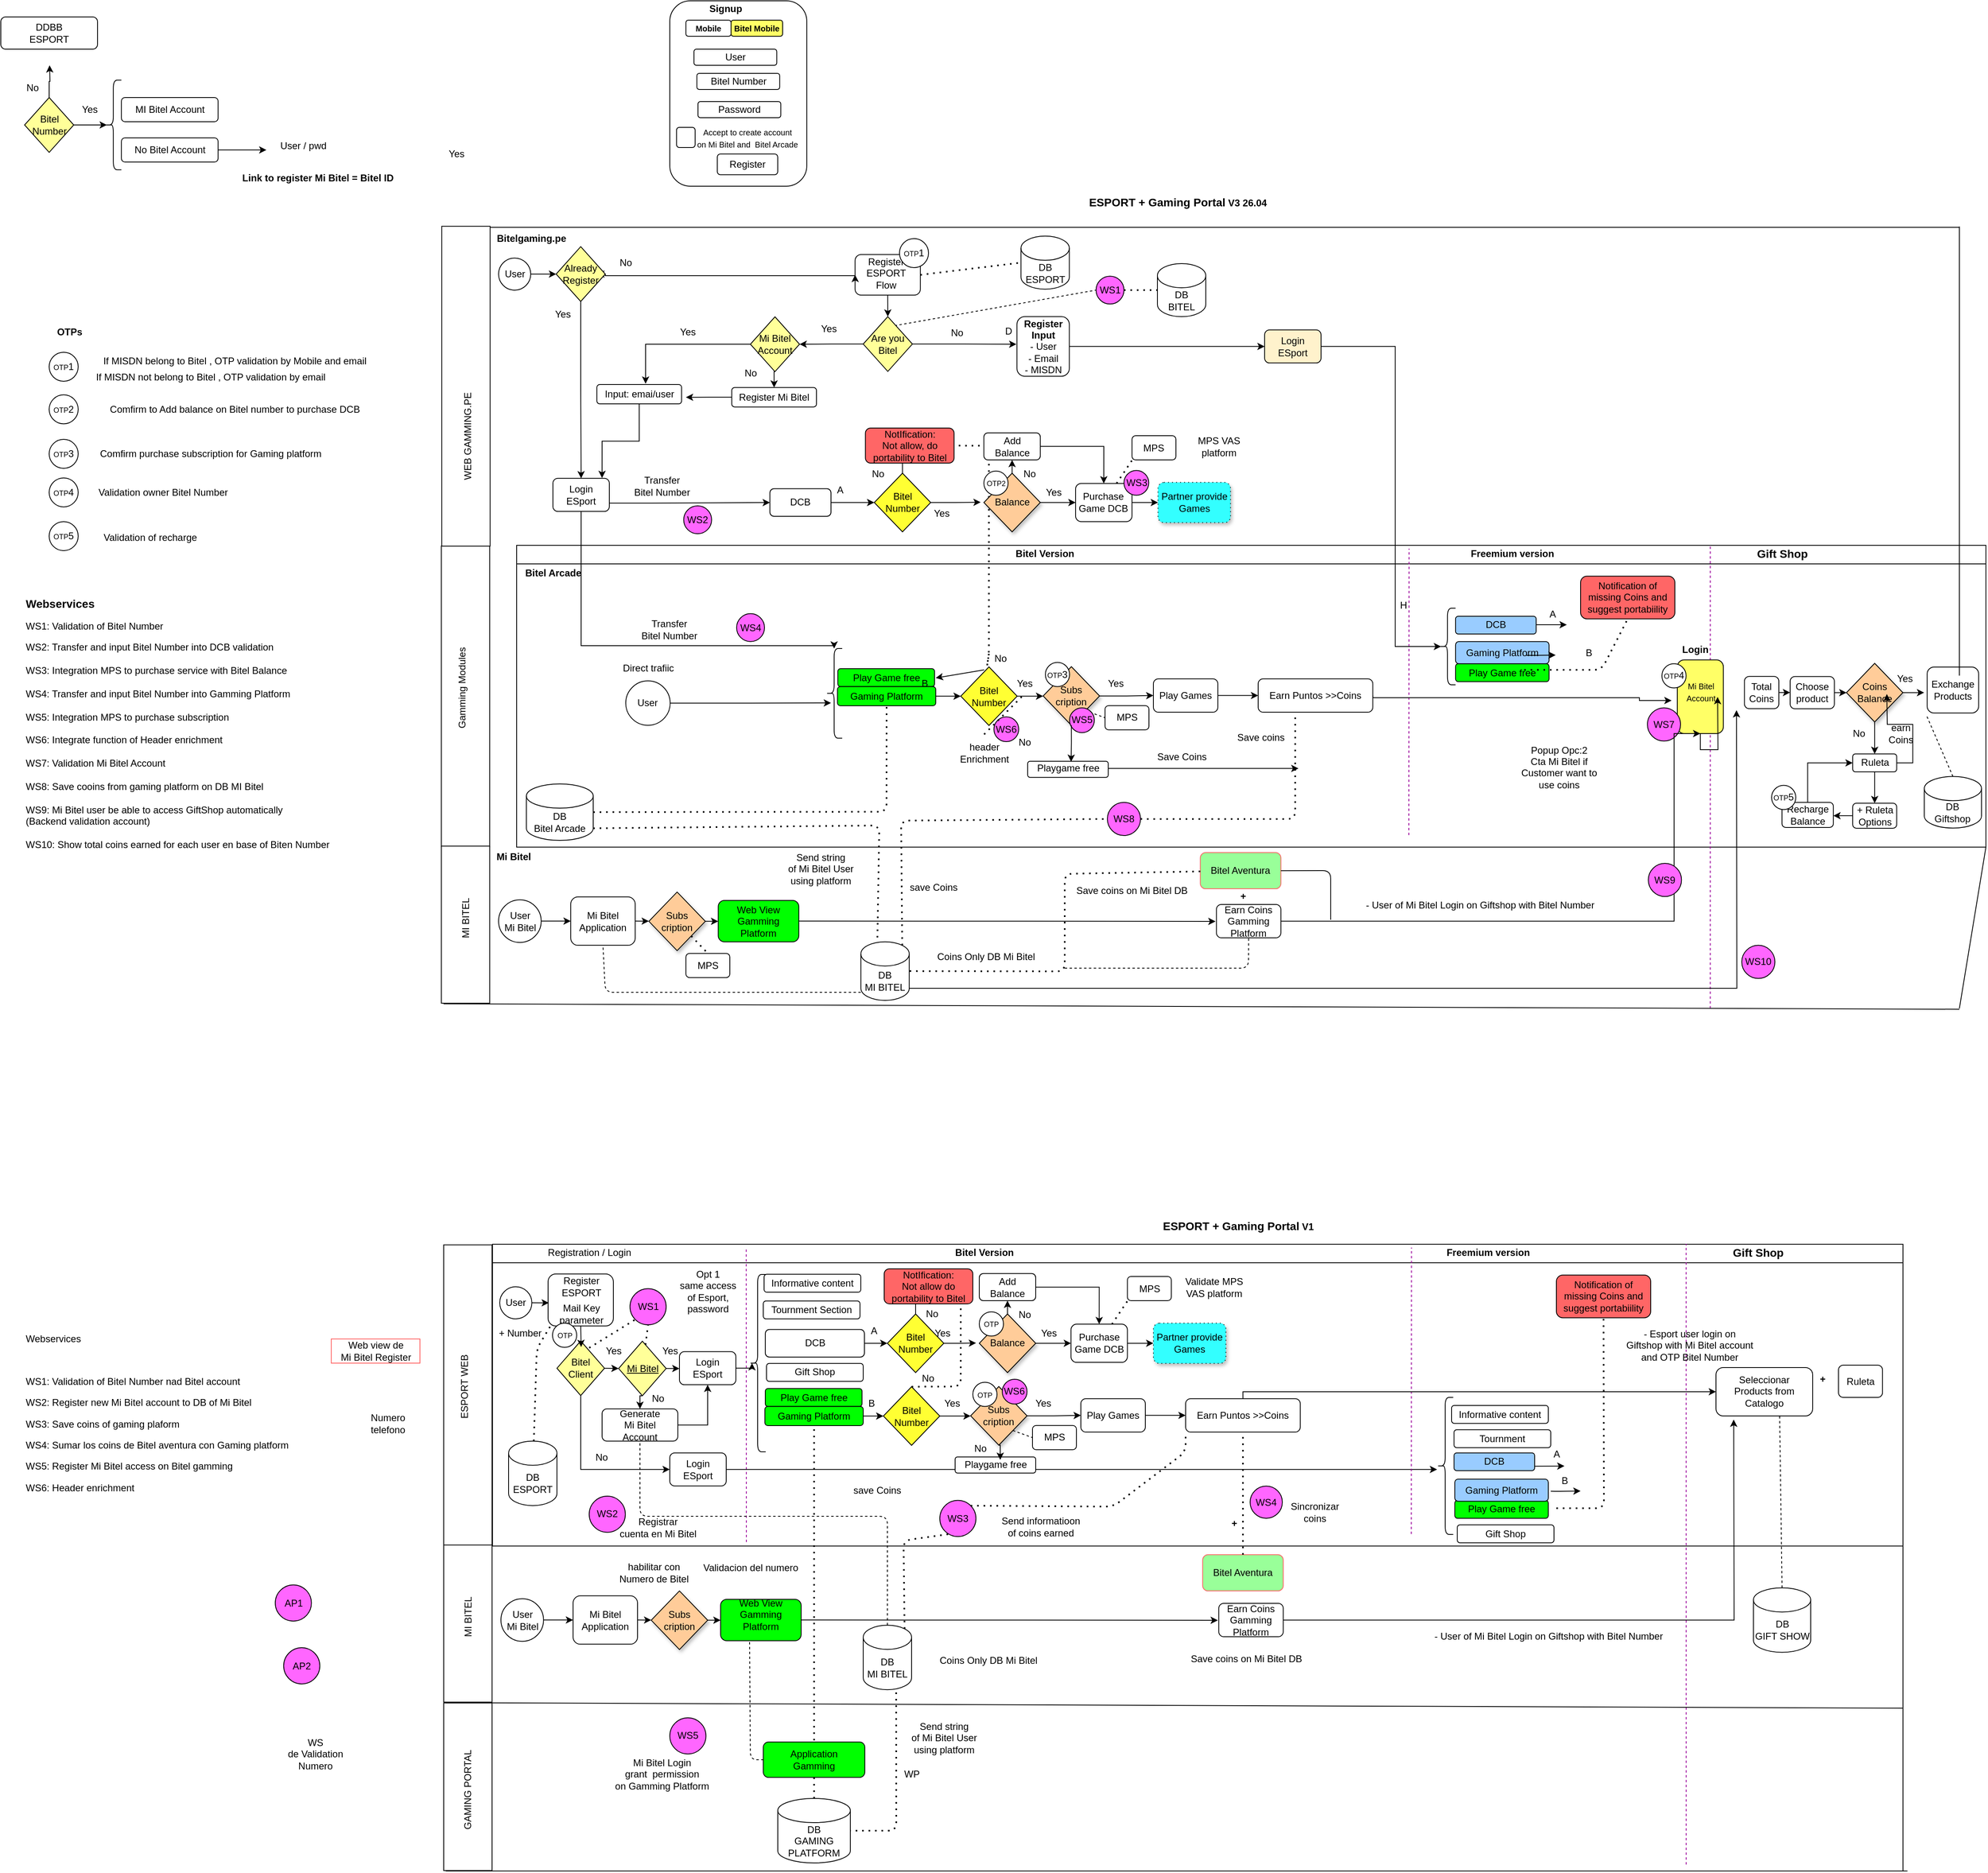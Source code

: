 <mxfile version="14.5.8" type="github">
  <diagram id="9RvgvvR_KSKuulvQgbrz" name="Page-1">
    <mxGraphModel dx="3316" dy="-3913" grid="1" gridSize="10" guides="1" tooltips="1" connect="1" arrows="1" fold="1" page="1" pageScale="1" pageWidth="827" pageHeight="1169" math="0" shadow="0">
      <root>
        <mxCell id="0" />
        <mxCell id="1" parent="0" />
        <mxCell id="VdGI68wlmSatKI99WMhj-1" value="" style="swimlane;whiteSpace=wrap;startSize=23;" parent="1" vertex="1">
          <mxGeometry x="-1020" y="6262.5" width="1750" height="374.38" as="geometry" />
        </mxCell>
        <mxCell id="VdGI68wlmSatKI99WMhj-2" value="" style="endArrow=none;dashed=1;html=1;fillColor=#990099;strokeColor=#990099;" parent="VdGI68wlmSatKI99WMhj-1" edge="1">
          <mxGeometry width="50" height="50" relative="1" as="geometry">
            <mxPoint x="315" y="369.5" as="sourcePoint" />
            <mxPoint x="314.83" y="6" as="targetPoint" />
          </mxGeometry>
        </mxCell>
        <mxCell id="VdGI68wlmSatKI99WMhj-3" value="" style="endArrow=none;dashed=1;html=1;strokeColor=#990099;entryX=0.389;entryY=-0.006;entryDx=0;entryDy=0;entryPerimeter=0;" parent="VdGI68wlmSatKI99WMhj-1" edge="1">
          <mxGeometry width="50" height="50" relative="1" as="geometry">
            <mxPoint x="1481" y="769.5" as="sourcePoint" />
            <mxPoint x="1480.949" y="-0.543" as="targetPoint" />
          </mxGeometry>
        </mxCell>
        <mxCell id="VdGI68wlmSatKI99WMhj-4" value="User" style="ellipse;whiteSpace=wrap;html=1;aspect=fixed;" parent="VdGI68wlmSatKI99WMhj-1" vertex="1">
          <mxGeometry x="9" y="52.75" width="39.87" height="39.87" as="geometry" />
        </mxCell>
        <mxCell id="VdGI68wlmSatKI99WMhj-5" value="" style="rounded=1;whiteSpace=wrap;html=1;" parent="VdGI68wlmSatKI99WMhj-1" vertex="1">
          <mxGeometry x="69" y="36.84" width="81" height="64.59" as="geometry" />
        </mxCell>
        <mxCell id="VdGI68wlmSatKI99WMhj-6" value="&lt;div&gt;Register &lt;br&gt;&lt;/div&gt;&lt;div&gt;ESPORT&lt;br&gt;&lt;/div&gt;" style="text;html=1;align=center;verticalAlign=middle;resizable=0;points=[];autosize=1;strokeColor=none;" parent="VdGI68wlmSatKI99WMhj-1" vertex="1">
          <mxGeometry x="80" y="37.29" width="60" height="30" as="geometry" />
        </mxCell>
        <mxCell id="VdGI68wlmSatKI99WMhj-7" style="edgeStyle=orthogonalEdgeStyle;rounded=0;orthogonalLoop=1;jettySize=auto;html=1;exitX=0.5;exitY=1;exitDx=0;exitDy=0;entryX=0;entryY=0.5;entryDx=0;entryDy=0;" parent="VdGI68wlmSatKI99WMhj-1" source="VdGI68wlmSatKI99WMhj-8" target="VdGI68wlmSatKI99WMhj-25" edge="1">
          <mxGeometry relative="1" as="geometry" />
        </mxCell>
        <mxCell id="VdGI68wlmSatKI99WMhj-8" value="&lt;div&gt;Bitel &lt;br&gt;&lt;/div&gt;&lt;div&gt;Client&lt;/div&gt;" style="rhombus;whiteSpace=wrap;html=1;fillColor=#FFFF99;" parent="VdGI68wlmSatKI99WMhj-1" vertex="1">
          <mxGeometry x="80" y="120" width="59" height="67.7" as="geometry" />
        </mxCell>
        <mxCell id="VdGI68wlmSatKI99WMhj-9" value="&lt;div&gt;Login &lt;br&gt;&lt;/div&gt;&lt;div&gt;ESport&lt;br&gt;&lt;/div&gt;" style="rounded=1;whiteSpace=wrap;html=1;fillColor=#FFFFFF;" parent="VdGI68wlmSatKI99WMhj-1" vertex="1">
          <mxGeometry x="232" y="133.31" width="70" height="41" as="geometry" />
        </mxCell>
        <mxCell id="VdGI68wlmSatKI99WMhj-10" value="No" style="text;html=1;align=center;verticalAlign=middle;resizable=0;points=[];autosize=1;strokeColor=none;" parent="VdGI68wlmSatKI99WMhj-1" vertex="1">
          <mxGeometry x="120" y="254.86" width="30" height="20" as="geometry" />
        </mxCell>
        <mxCell id="VdGI68wlmSatKI99WMhj-11" value="Registration / Login" style="text;html=1;align=center;verticalAlign=middle;resizable=0;points=[];autosize=1;strokeColor=none;" parent="VdGI68wlmSatKI99WMhj-1" vertex="1">
          <mxGeometry x="60" width="120" height="20" as="geometry" />
        </mxCell>
        <mxCell id="VdGI68wlmSatKI99WMhj-12" value="&lt;b&gt;Bitel Version&lt;/b&gt;" style="text;html=1;align=center;verticalAlign=middle;resizable=0;points=[];autosize=1;strokeColor=none;" parent="VdGI68wlmSatKI99WMhj-1" vertex="1">
          <mxGeometry x="565" width="90" height="20" as="geometry" />
        </mxCell>
        <mxCell id="VdGI68wlmSatKI99WMhj-13" value="&lt;b&gt;Freemium version&lt;/b&gt;" style="text;html=1;align=center;verticalAlign=middle;resizable=0;points=[];autosize=1;strokeColor=none;" parent="VdGI68wlmSatKI99WMhj-1" vertex="1">
          <mxGeometry x="1175" width="120" height="20" as="geometry" />
        </mxCell>
        <mxCell id="VdGI68wlmSatKI99WMhj-14" value="Informative content" style="rounded=1;whiteSpace=wrap;html=1;fillColor=#FFFFFF;" parent="VdGI68wlmSatKI99WMhj-1" vertex="1">
          <mxGeometry x="337" y="37.29" width="120" height="22.25" as="geometry" />
        </mxCell>
        <mxCell id="VdGI68wlmSatKI99WMhj-15" value="Tournment Section" style="rounded=1;whiteSpace=wrap;html=1;fillColor=#FFFFFF;" parent="VdGI68wlmSatKI99WMhj-1" vertex="1">
          <mxGeometry x="336" y="70.37" width="120" height="22.25" as="geometry" />
        </mxCell>
        <mxCell id="VdGI68wlmSatKI99WMhj-16" value="Play Game free" style="rounded=1;whiteSpace=wrap;html=1;fillColor=#00FF00;" parent="VdGI68wlmSatKI99WMhj-1" vertex="1">
          <mxGeometry x="338.5" y="179" width="120" height="22.25" as="geometry" />
        </mxCell>
        <mxCell id="VdGI68wlmSatKI99WMhj-17" style="edgeStyle=orthogonalEdgeStyle;rounded=0;orthogonalLoop=1;jettySize=auto;html=1;exitX=1;exitY=0.5;exitDx=0;exitDy=0;entryX=0;entryY=0.5;entryDx=0;entryDy=0;" parent="VdGI68wlmSatKI99WMhj-1" source="VdGI68wlmSatKI99WMhj-18" target="VdGI68wlmSatKI99WMhj-28" edge="1">
          <mxGeometry relative="1" as="geometry" />
        </mxCell>
        <mxCell id="VdGI68wlmSatKI99WMhj-18" value="DCB" style="rounded=1;whiteSpace=wrap;html=1;fillColor=#FFFFFF;" parent="VdGI68wlmSatKI99WMhj-1" vertex="1">
          <mxGeometry x="338.5" y="105.73" width="123" height="34.27" as="geometry" />
        </mxCell>
        <mxCell id="VdGI68wlmSatKI99WMhj-19" value="Informative content" style="rounded=1;whiteSpace=wrap;html=1;fillColor=#FFFFFF;" parent="VdGI68wlmSatKI99WMhj-1" vertex="1">
          <mxGeometry x="1190" y="199.97" width="120" height="22.25" as="geometry" />
        </mxCell>
        <mxCell id="VdGI68wlmSatKI99WMhj-20" value="Tournment" style="rounded=1;whiteSpace=wrap;html=1;fillColor=#FFFFFF;" parent="VdGI68wlmSatKI99WMhj-1" vertex="1">
          <mxGeometry x="1193" y="230.14" width="120" height="22.25" as="geometry" />
        </mxCell>
        <mxCell id="VdGI68wlmSatKI99WMhj-21" value="Play Game free" style="rounded=1;whiteSpace=wrap;html=1;fillColor=#00FF00;" parent="VdGI68wlmSatKI99WMhj-1" vertex="1">
          <mxGeometry x="1194" y="317.75" width="116" height="22.25" as="geometry" />
        </mxCell>
        <mxCell id="VdGI68wlmSatKI99WMhj-22" value="" style="shape=curlyBracket;whiteSpace=wrap;html=1;rounded=1;fillColor=#FFFFFF;" parent="VdGI68wlmSatKI99WMhj-1" vertex="1">
          <mxGeometry x="1172" y="190" width="20" height="170" as="geometry" />
        </mxCell>
        <mxCell id="VdGI68wlmSatKI99WMhj-23" value="&lt;div&gt;DB&lt;/div&gt;&lt;div&gt;ESPORT&lt;br&gt;&lt;/div&gt;" style="shape=cylinder3;whiteSpace=wrap;html=1;boundedLbl=1;backgroundOutline=1;size=15;fillColor=#FFFFFF;" parent="VdGI68wlmSatKI99WMhj-1" vertex="1">
          <mxGeometry x="20" y="244.24" width="60" height="80" as="geometry" />
        </mxCell>
        <mxCell id="VdGI68wlmSatKI99WMhj-24" style="edgeStyle=orthogonalEdgeStyle;rounded=0;orthogonalLoop=1;jettySize=auto;html=1;exitX=1;exitY=0.5;exitDx=0;exitDy=0;" parent="VdGI68wlmSatKI99WMhj-1" source="VdGI68wlmSatKI99WMhj-25" target="VdGI68wlmSatKI99WMhj-22" edge="1">
          <mxGeometry relative="1" as="geometry">
            <Array as="points">
              <mxPoint x="950" y="279" />
              <mxPoint x="950" y="279" />
            </Array>
          </mxGeometry>
        </mxCell>
        <mxCell id="VdGI68wlmSatKI99WMhj-25" value="&lt;div&gt;Login &lt;br&gt;&lt;/div&gt;&lt;div&gt;ESport&lt;br&gt;&lt;/div&gt;" style="rounded=1;whiteSpace=wrap;html=1;fillColor=#FFFFFF;" parent="VdGI68wlmSatKI99WMhj-1" vertex="1">
          <mxGeometry x="220" y="258.86" width="70" height="41" as="geometry" />
        </mxCell>
        <mxCell id="VdGI68wlmSatKI99WMhj-26" value="&lt;font style=&quot;font-size: 14px&quot;&gt;&lt;b&gt;Gift Shop&lt;/b&gt;&lt;/font&gt;" style="text;html=1;align=center;verticalAlign=middle;resizable=0;points=[];autosize=1;strokeColor=none;" parent="VdGI68wlmSatKI99WMhj-1" vertex="1">
          <mxGeometry x="1530" width="80" height="20" as="geometry" />
        </mxCell>
        <mxCell id="VdGI68wlmSatKI99WMhj-27" style="edgeStyle=orthogonalEdgeStyle;rounded=0;orthogonalLoop=1;jettySize=auto;html=1;exitX=0.5;exitY=0;exitDx=0;exitDy=0;" parent="VdGI68wlmSatKI99WMhj-1" source="VdGI68wlmSatKI99WMhj-28" target="VdGI68wlmSatKI99WMhj-60" edge="1">
          <mxGeometry relative="1" as="geometry" />
        </mxCell>
        <mxCell id="VdGI68wlmSatKI99WMhj-28" value="Bitel Number" style="rhombus;whiteSpace=wrap;html=1;fillColor=#FFFF33;" parent="VdGI68wlmSatKI99WMhj-1" vertex="1">
          <mxGeometry x="490" y="86.49" width="70" height="72.75" as="geometry" />
        </mxCell>
        <mxCell id="VdGI68wlmSatKI99WMhj-29" style="edgeStyle=orthogonalEdgeStyle;rounded=0;orthogonalLoop=1;jettySize=auto;html=1;exitX=0.5;exitY=0;exitDx=0;exitDy=0;entryX=0.5;entryY=1;entryDx=0;entryDy=0;" parent="VdGI68wlmSatKI99WMhj-1" source="VdGI68wlmSatKI99WMhj-30" target="VdGI68wlmSatKI99WMhj-34" edge="1">
          <mxGeometry relative="1" as="geometry" />
        </mxCell>
        <mxCell id="VdGI68wlmSatKI99WMhj-30" value="Balance" style="rhombus;whiteSpace=wrap;html=1;fillColor=#FFCC99;shadow=1;" parent="VdGI68wlmSatKI99WMhj-1" vertex="1">
          <mxGeometry x="604" y="86.49" width="70" height="72.75" as="geometry" />
        </mxCell>
        <mxCell id="VdGI68wlmSatKI99WMhj-31" value="No" style="text;html=1;align=center;verticalAlign=middle;resizable=0;points=[];autosize=1;strokeColor=none;" parent="VdGI68wlmSatKI99WMhj-1" vertex="1">
          <mxGeometry x="530" y="76.43" width="30" height="20" as="geometry" />
        </mxCell>
        <mxCell id="VdGI68wlmSatKI99WMhj-32" value="" style="endArrow=none;dashed=1;html=1;entryX=0.325;entryY=0.059;entryDx=0;entryDy=0;entryPerimeter=0;fillColor=#990099;strokeColor=#990099;" parent="VdGI68wlmSatKI99WMhj-1" edge="1">
          <mxGeometry width="50" height="50" relative="1" as="geometry">
            <mxPoint x="1140" y="359.5" as="sourcePoint" />
            <mxPoint x="1140.245" y="4.089" as="targetPoint" />
          </mxGeometry>
        </mxCell>
        <mxCell id="VdGI68wlmSatKI99WMhj-33" value="&lt;div&gt;Partner provide &lt;br&gt;&lt;/div&gt;&lt;div&gt;Games&lt;br&gt;&lt;/div&gt;" style="shape=ext;rounded=1;html=1;whiteSpace=wrap;dashed=1;dashPattern=1 4;shadow=1;fillColor=#33FFFF;" parent="VdGI68wlmSatKI99WMhj-1" vertex="1">
          <mxGeometry x="820" y="97.86" width="90" height="50" as="geometry" />
        </mxCell>
        <mxCell id="VdGI68wlmSatKI99WMhj-34" value="Add Balance" style="rounded=1;whiteSpace=wrap;html=1;shadow=0;fillColor=#FFFFFF;" parent="VdGI68wlmSatKI99WMhj-1" vertex="1">
          <mxGeometry x="604" y="36.43" width="70" height="33.57" as="geometry" />
        </mxCell>
        <mxCell id="VdGI68wlmSatKI99WMhj-36" value="&lt;div&gt;Seleccionar&lt;/div&gt;&lt;div&gt;Products from Catalogo&lt;br&gt;&lt;/div&gt;" style="rounded=1;whiteSpace=wrap;html=1;shadow=0;fillColor=#FFFFFF;" parent="VdGI68wlmSatKI99WMhj-1" vertex="1">
          <mxGeometry x="1518" y="152.99" width="120" height="60" as="geometry" />
        </mxCell>
        <mxCell id="VdGI68wlmSatKI99WMhj-37" value="&lt;div&gt;Notification of missing Coins and suggest portabiility&lt;br&gt;&lt;/div&gt;" style="rounded=1;whiteSpace=wrap;html=1;shadow=0;fillColor=#FF6666;" parent="VdGI68wlmSatKI99WMhj-1" vertex="1">
          <mxGeometry x="1320" y="38.22" width="117" height="53.02" as="geometry" />
        </mxCell>
        <mxCell id="M21Rp4dpOv7A2GzSpeQ7-3" style="edgeStyle=orthogonalEdgeStyle;rounded=0;orthogonalLoop=1;jettySize=auto;html=1;exitX=1;exitY=0.5;exitDx=0;exitDy=0;entryX=0;entryY=0.5;entryDx=0;entryDy=0;" parent="VdGI68wlmSatKI99WMhj-1" source="VdGI68wlmSatKI99WMhj-40" target="M21Rp4dpOv7A2GzSpeQ7-2" edge="1">
          <mxGeometry relative="1" as="geometry" />
        </mxCell>
        <mxCell id="VdGI68wlmSatKI99WMhj-40" value="&lt;div&gt;Gaming Platform&lt;/div&gt;" style="rounded=1;whiteSpace=wrap;html=1;shadow=0;fillColor=#00FF00;" parent="VdGI68wlmSatKI99WMhj-1" vertex="1">
          <mxGeometry x="338" y="201.25" width="122" height="23.75" as="geometry" />
        </mxCell>
        <mxCell id="M21Rp4dpOv7A2GzSpeQ7-13" style="edgeStyle=orthogonalEdgeStyle;rounded=0;orthogonalLoop=1;jettySize=auto;html=1;exitX=0.5;exitY=0;exitDx=0;exitDy=0;entryX=0;entryY=0.5;entryDx=0;entryDy=0;" parent="VdGI68wlmSatKI99WMhj-1" source="VdGI68wlmSatKI99WMhj-42" target="VdGI68wlmSatKI99WMhj-36" edge="1">
          <mxGeometry relative="1" as="geometry">
            <Array as="points">
              <mxPoint x="931" y="183" />
            </Array>
          </mxGeometry>
        </mxCell>
        <mxCell id="VdGI68wlmSatKI99WMhj-42" value="&lt;div&gt;Earn Puntos &amp;gt;&amp;gt;Coins&lt;/div&gt;" style="rounded=1;whiteSpace=wrap;html=1;shadow=0;fillColor=#FFFFFF;" parent="VdGI68wlmSatKI99WMhj-1" vertex="1">
          <mxGeometry x="860" y="191.62" width="142.25" height="41.38" as="geometry" />
        </mxCell>
        <mxCell id="VdGI68wlmSatKI99WMhj-45" value="DCB" style="rounded=1;whiteSpace=wrap;html=1;fillColor=#99CCFF;" parent="VdGI68wlmSatKI99WMhj-1" vertex="1">
          <mxGeometry x="1193" y="258.86" width="100" height="22.02" as="geometry" />
        </mxCell>
        <mxCell id="VdGI68wlmSatKI99WMhj-46" value="&lt;div&gt;&lt;br&gt;&lt;/div&gt;&lt;div&gt;Gaming Platform&lt;/div&gt;&lt;div&gt;&lt;br&gt;&lt;/div&gt;" style="rounded=1;whiteSpace=wrap;html=1;shadow=0;fillColor=#99CCFF;" parent="VdGI68wlmSatKI99WMhj-1" vertex="1">
          <mxGeometry x="1194" y="291.37" width="116" height="27.5" as="geometry" />
        </mxCell>
        <mxCell id="VdGI68wlmSatKI99WMhj-47" value="Ruleta" style="rounded=1;whiteSpace=wrap;html=1;fillColor=#FFFFFF;" parent="VdGI68wlmSatKI99WMhj-1" vertex="1">
          <mxGeometry x="1670" y="150" width="54.63" height="40" as="geometry" />
        </mxCell>
        <mxCell id="VdGI68wlmSatKI99WMhj-48" value="&lt;b&gt;+&lt;/b&gt;" style="text;html=1;align=center;verticalAlign=middle;resizable=0;points=[];autosize=1;strokeColor=none;" parent="VdGI68wlmSatKI99WMhj-1" vertex="1">
          <mxGeometry x="1640" y="157.75" width="20" height="20" as="geometry" />
        </mxCell>
        <mxCell id="VdGI68wlmSatKI99WMhj-49" value="MPS" style="rounded=1;whiteSpace=wrap;html=1;fillColor=#FFFFFF;" parent="VdGI68wlmSatKI99WMhj-1" vertex="1">
          <mxGeometry x="787.75" y="40.0" width="54.5" height="30" as="geometry" />
        </mxCell>
        <mxCell id="VdGI68wlmSatKI99WMhj-50" value="&lt;div&gt;Mail Key &lt;br&gt;&lt;/div&gt;&lt;div&gt;parameter&lt;/div&gt;" style="text;html=1;align=center;verticalAlign=middle;resizable=0;points=[];autosize=1;strokeColor=none;" parent="VdGI68wlmSatKI99WMhj-1" vertex="1">
          <mxGeometry x="74.5" y="71.43" width="70" height="30" as="geometry" />
        </mxCell>
        <mxCell id="VdGI68wlmSatKI99WMhj-51" style="edgeStyle=orthogonalEdgeStyle;rounded=0;orthogonalLoop=1;jettySize=auto;html=1;exitX=1;exitY=0.5;exitDx=0;exitDy=0;entryX=0;entryY=0.5;entryDx=0;entryDy=0;" parent="VdGI68wlmSatKI99WMhj-1" source="VdGI68wlmSatKI99WMhj-53" target="VdGI68wlmSatKI99WMhj-9" edge="1">
          <mxGeometry relative="1" as="geometry" />
        </mxCell>
        <mxCell id="VdGI68wlmSatKI99WMhj-52" style="edgeStyle=orthogonalEdgeStyle;rounded=0;orthogonalLoop=1;jettySize=auto;html=1;exitX=0.5;exitY=1;exitDx=0;exitDy=0;entryX=0.5;entryY=0;entryDx=0;entryDy=0;" parent="VdGI68wlmSatKI99WMhj-1" source="VdGI68wlmSatKI99WMhj-53" target="VdGI68wlmSatKI99WMhj-58" edge="1">
          <mxGeometry relative="1" as="geometry" />
        </mxCell>
        <mxCell id="VdGI68wlmSatKI99WMhj-53" value="&lt;u&gt;Mi Bitel&lt;/u&gt;" style="rhombus;whiteSpace=wrap;html=1;fillColor=#FFFF99;" parent="VdGI68wlmSatKI99WMhj-1" vertex="1">
          <mxGeometry x="156.5" y="120.3" width="59" height="67.7" as="geometry" />
        </mxCell>
        <mxCell id="VdGI68wlmSatKI99WMhj-54" value="" style="endArrow=none;dashed=1;html=1;dashPattern=1 3;strokeWidth=2;entryX=-0.036;entryY=1.002;entryDx=0;entryDy=0;entryPerimeter=0;" parent="VdGI68wlmSatKI99WMhj-1" source="VdGI68wlmSatKI99WMhj-23" target="VdGI68wlmSatKI99WMhj-50" edge="1">
          <mxGeometry width="50" height="50" relative="1" as="geometry">
            <mxPoint x="690" y="309.5" as="sourcePoint" />
            <mxPoint x="740" y="259.5" as="targetPoint" />
            <Array as="points">
              <mxPoint x="55" y="129.5" />
            </Array>
          </mxGeometry>
        </mxCell>
        <mxCell id="VdGI68wlmSatKI99WMhj-55" value="Yes" style="text;html=1;align=center;verticalAlign=middle;resizable=0;points=[];autosize=1;strokeColor=none;" parent="VdGI68wlmSatKI99WMhj-1" vertex="1">
          <mxGeometry x="130" y="122.75" width="40" height="20" as="geometry" />
        </mxCell>
        <mxCell id="VdGI68wlmSatKI99WMhj-56" value="Yes" style="text;html=1;align=center;verticalAlign=middle;resizable=0;points=[];autosize=1;strokeColor=none;" parent="VdGI68wlmSatKI99WMhj-1" vertex="1">
          <mxGeometry x="200" y="122.75" width="40" height="20" as="geometry" />
        </mxCell>
        <mxCell id="VdGI68wlmSatKI99WMhj-57" style="edgeStyle=orthogonalEdgeStyle;rounded=0;orthogonalLoop=1;jettySize=auto;html=1;exitX=1;exitY=0.5;exitDx=0;exitDy=0;entryX=0.5;entryY=1;entryDx=0;entryDy=0;" parent="VdGI68wlmSatKI99WMhj-1" source="VdGI68wlmSatKI99WMhj-58" target="VdGI68wlmSatKI99WMhj-9" edge="1">
          <mxGeometry relative="1" as="geometry" />
        </mxCell>
        <mxCell id="VdGI68wlmSatKI99WMhj-58" value="&lt;div&gt;Generate &lt;br&gt;&lt;/div&gt;&lt;div&gt;Mi Bitel&lt;/div&gt;&lt;div&gt;Account&lt;br&gt;&lt;/div&gt;" style="rounded=1;whiteSpace=wrap;html=1;fillColor=#FFFFFF;" parent="VdGI68wlmSatKI99WMhj-1" vertex="1">
          <mxGeometry x="136" y="204.24" width="94" height="40" as="geometry" />
        </mxCell>
        <mxCell id="VdGI68wlmSatKI99WMhj-59" value="No" style="text;html=1;align=center;verticalAlign=middle;resizable=0;points=[];autosize=1;strokeColor=none;" parent="VdGI68wlmSatKI99WMhj-1" vertex="1">
          <mxGeometry x="190" y="181.99" width="30" height="20" as="geometry" />
        </mxCell>
        <mxCell id="VdGI68wlmSatKI99WMhj-60" value="&lt;div&gt;NotIfication: &lt;br&gt;&lt;/div&gt;&lt;div&gt;Not allow do portability to Bitel&lt;br&gt;&lt;/div&gt;" style="rounded=1;whiteSpace=wrap;html=1;shadow=0;fillColor=#FF6666;" parent="VdGI68wlmSatKI99WMhj-1" vertex="1">
          <mxGeometry x="486" y="30.46" width="110" height="43.51" as="geometry" />
        </mxCell>
        <mxCell id="VdGI68wlmSatKI99WMhj-61" value="Yes" style="text;html=1;align=center;verticalAlign=middle;resizable=0;points=[];autosize=1;strokeColor=none;" parent="VdGI68wlmSatKI99WMhj-1" vertex="1">
          <mxGeometry x="537.75" y="100.3" width="40" height="20" as="geometry" />
        </mxCell>
        <mxCell id="VdGI68wlmSatKI99WMhj-62" value="&lt;div&gt;Purchase&lt;/div&gt;&lt;div&gt;Game DCB&lt;br&gt;&lt;/div&gt;" style="rounded=1;whiteSpace=wrap;html=1;shadow=0;fillColor=#FFFFFF;" parent="VdGI68wlmSatKI99WMhj-1" vertex="1">
          <mxGeometry x="717.75" y="99.17" width="70" height="47.38" as="geometry" />
        </mxCell>
        <mxCell id="VdGI68wlmSatKI99WMhj-63" style="edgeStyle=orthogonalEdgeStyle;rounded=0;orthogonalLoop=1;jettySize=auto;html=1;exitX=1;exitY=0.5;exitDx=0;exitDy=0;entryX=0.5;entryY=0;entryDx=0;entryDy=0;" parent="VdGI68wlmSatKI99WMhj-1" source="VdGI68wlmSatKI99WMhj-34" target="VdGI68wlmSatKI99WMhj-62" edge="1">
          <mxGeometry relative="1" as="geometry" />
        </mxCell>
        <mxCell id="VdGI68wlmSatKI99WMhj-64" style="edgeStyle=orthogonalEdgeStyle;rounded=0;orthogonalLoop=1;jettySize=auto;html=1;exitX=1;exitY=0.5;exitDx=0;exitDy=0;entryX=0;entryY=0.5;entryDx=0;entryDy=0;" parent="VdGI68wlmSatKI99WMhj-1" source="VdGI68wlmSatKI99WMhj-62" target="VdGI68wlmSatKI99WMhj-33" edge="1">
          <mxGeometry relative="1" as="geometry" />
        </mxCell>
        <mxCell id="VdGI68wlmSatKI99WMhj-65" style="edgeStyle=orthogonalEdgeStyle;rounded=0;orthogonalLoop=1;jettySize=auto;html=1;exitX=1;exitY=0.5;exitDx=0;exitDy=0;" parent="VdGI68wlmSatKI99WMhj-1" source="VdGI68wlmSatKI99WMhj-30" target="VdGI68wlmSatKI99WMhj-62" edge="1">
          <mxGeometry relative="1" as="geometry">
            <mxPoint x="755" y="176.5" as="targetPoint" />
            <mxPoint x="672" y="122.865" as="sourcePoint" />
          </mxGeometry>
        </mxCell>
        <mxCell id="VdGI68wlmSatKI99WMhj-66" value="Yes" style="text;html=1;align=center;verticalAlign=middle;resizable=0;points=[];autosize=1;strokeColor=none;" parent="VdGI68wlmSatKI99WMhj-1" vertex="1">
          <mxGeometry x="670" y="100" width="40" height="20" as="geometry" />
        </mxCell>
        <mxCell id="VdGI68wlmSatKI99WMhj-67" value="" style="endArrow=none;dashed=1;html=1;dashPattern=1 3;strokeWidth=2;" parent="VdGI68wlmSatKI99WMhj-1" source="VdGI68wlmSatKI99WMhj-62" edge="1">
          <mxGeometry width="50" height="50" relative="1" as="geometry">
            <mxPoint x="740" y="117.21" as="sourcePoint" />
            <mxPoint x="790" y="67.21" as="targetPoint" />
          </mxGeometry>
        </mxCell>
        <mxCell id="VdGI68wlmSatKI99WMhj-68" value="&lt;div&gt;Validate MPS&lt;/div&gt;&lt;div&gt;VAS platform&lt;br&gt;&lt;/div&gt;" style="text;html=1;align=center;verticalAlign=middle;resizable=0;points=[];autosize=1;strokeColor=none;" parent="VdGI68wlmSatKI99WMhj-1" vertex="1">
          <mxGeometry x="850" y="38.22" width="90" height="30" as="geometry" />
        </mxCell>
        <mxCell id="VdGI68wlmSatKI99WMhj-70" value="MPS" style="rounded=1;whiteSpace=wrap;html=1;fillColor=#FFFFFF;" parent="VdGI68wlmSatKI99WMhj-1" vertex="1">
          <mxGeometry x="670" y="224.86" width="54.5" height="30" as="geometry" />
        </mxCell>
        <mxCell id="VdGI68wlmSatKI99WMhj-72" value="WS1" style="ellipse;whiteSpace=wrap;html=1;aspect=fixed;fillColor=#FF66FF;" parent="VdGI68wlmSatKI99WMhj-1" vertex="1">
          <mxGeometry x="170.62" y="55.12" width="44.88" height="44.88" as="geometry" />
        </mxCell>
        <mxCell id="VdGI68wlmSatKI99WMhj-74" style="edgeStyle=orthogonalEdgeStyle;rounded=0;orthogonalLoop=1;jettySize=auto;html=1;exitX=1;exitY=0.5;exitDx=0;exitDy=0;entryX=0;entryY=0.5;entryDx=0;entryDy=0;" parent="VdGI68wlmSatKI99WMhj-1" source="VdGI68wlmSatKI99WMhj-75" target="VdGI68wlmSatKI99WMhj-42" edge="1">
          <mxGeometry relative="1" as="geometry" />
        </mxCell>
        <mxCell id="VdGI68wlmSatKI99WMhj-75" value="Play Games" style="rounded=1;whiteSpace=wrap;html=1;shadow=0;fillColor=#FFFFFF;" parent="VdGI68wlmSatKI99WMhj-1" vertex="1">
          <mxGeometry x="730" y="191.62" width="80" height="41.38" as="geometry" />
        </mxCell>
        <mxCell id="VdGI68wlmSatKI99WMhj-76" value="WS2" style="ellipse;whiteSpace=wrap;html=1;aspect=fixed;fillColor=#FF66FF;" parent="VdGI68wlmSatKI99WMhj-1" vertex="1">
          <mxGeometry x="120" y="312.5" width="44.88" height="44.88" as="geometry" />
        </mxCell>
        <mxCell id="VdGI68wlmSatKI99WMhj-77" value="&lt;div&gt;Registrar&lt;/div&gt;&lt;div&gt;cuenta en Mi Bitel&lt;br&gt;&lt;/div&gt;" style="text;html=1;align=center;verticalAlign=middle;resizable=0;points=[];autosize=1;strokeColor=none;" parent="VdGI68wlmSatKI99WMhj-1" vertex="1">
          <mxGeometry x="150" y="336.39" width="110" height="30" as="geometry" />
        </mxCell>
        <mxCell id="VdGI68wlmSatKI99WMhj-78" value="&lt;div&gt;Send informatioon &lt;br&gt;&lt;/div&gt;&lt;div&gt;of coins earned&lt;br&gt;&lt;/div&gt;" style="text;html=1;align=center;verticalAlign=middle;resizable=0;points=[];autosize=1;strokeColor=none;" parent="VdGI68wlmSatKI99WMhj-1" vertex="1">
          <mxGeometry x="620" y="335.0" width="120" height="30" as="geometry" />
        </mxCell>
        <mxCell id="VdGI68wlmSatKI99WMhj-79" value="WS4" style="ellipse;whiteSpace=wrap;html=1;aspect=fixed;fillColor=#FF66FF;" parent="VdGI68wlmSatKI99WMhj-1" vertex="1">
          <mxGeometry x="940" y="300" width="40" height="40" as="geometry" />
        </mxCell>
        <mxCell id="VdGI68wlmSatKI99WMhj-80" value="Gift Shop" style="rounded=1;whiteSpace=wrap;html=1;fillColor=#FFFFFF;" parent="VdGI68wlmSatKI99WMhj-1" vertex="1">
          <mxGeometry x="340" y="147.86" width="120" height="22.25" as="geometry" />
        </mxCell>
        <mxCell id="VdGI68wlmSatKI99WMhj-81" value="WS3" style="ellipse;whiteSpace=wrap;html=1;aspect=fixed;fillColor=#FF66FF;" parent="VdGI68wlmSatKI99WMhj-1" vertex="1">
          <mxGeometry x="555" y="317.75" width="44.88" height="44.88" as="geometry" />
        </mxCell>
        <mxCell id="VdGI68wlmSatKI99WMhj-82" value="&lt;div&gt;Sincronizar&lt;/div&gt;&lt;div&gt; coins&lt;/div&gt;" style="text;html=1;align=center;verticalAlign=middle;resizable=0;points=[];autosize=1;strokeColor=none;" parent="VdGI68wlmSatKI99WMhj-1" vertex="1">
          <mxGeometry x="980" y="317.75" width="80" height="30" as="geometry" />
        </mxCell>
        <mxCell id="VdGI68wlmSatKI99WMhj-83" value="save Coins" style="text;html=1;align=center;verticalAlign=middle;resizable=0;points=[];autosize=1;strokeColor=none;" parent="VdGI68wlmSatKI99WMhj-1" vertex="1">
          <mxGeometry x="437.25" y="295.12" width="80" height="20" as="geometry" />
        </mxCell>
        <mxCell id="VdGI68wlmSatKI99WMhj-84" value="" style="endArrow=none;dashed=1;html=1;dashPattern=1 3;strokeWidth=2;entryX=0;entryY=1;entryDx=0;entryDy=0;exitX=1;exitY=0;exitDx=0;exitDy=0;" parent="VdGI68wlmSatKI99WMhj-1" source="VdGI68wlmSatKI99WMhj-81" target="VdGI68wlmSatKI99WMhj-42" edge="1">
          <mxGeometry width="50" height="50" relative="1" as="geometry">
            <mxPoint x="630" y="419.5" as="sourcePoint" />
            <mxPoint x="680" y="369.5" as="targetPoint" />
            <Array as="points">
              <mxPoint x="770" y="325.5" />
              <mxPoint x="860" y="257.5" />
            </Array>
          </mxGeometry>
        </mxCell>
        <mxCell id="VdGI68wlmSatKI99WMhj-85" value="" style="endArrow=classic;html=1;exitX=1;exitY=0.5;exitDx=0;exitDy=0;entryX=0;entryY=0.5;entryDx=0;entryDy=0;" parent="VdGI68wlmSatKI99WMhj-1" source="VdGI68wlmSatKI99WMhj-8" target="VdGI68wlmSatKI99WMhj-53" edge="1">
          <mxGeometry width="50" height="50" relative="1" as="geometry">
            <mxPoint x="690" y="317.5" as="sourcePoint" />
            <mxPoint x="160" y="161.5" as="targetPoint" />
          </mxGeometry>
        </mxCell>
        <mxCell id="VdGI68wlmSatKI99WMhj-133" value="Opt 1&lt;br&gt;&lt;div&gt;same access&lt;/div&gt;&lt;div&gt;of Esport, &lt;br&gt;&lt;/div&gt;&lt;div&gt;password&lt;br&gt;&lt;/div&gt;" style="text;html=1;align=center;verticalAlign=middle;resizable=0;points=[];autosize=1;strokeColor=none;" parent="VdGI68wlmSatKI99WMhj-1" vertex="1">
          <mxGeometry x="222" y="28.87" width="90" height="60" as="geometry" />
        </mxCell>
        <mxCell id="VdGI68wlmSatKI99WMhj-140" value="A" style="text;html=1;align=center;verticalAlign=middle;resizable=0;points=[];autosize=1;strokeColor=none;" parent="VdGI68wlmSatKI99WMhj-1" vertex="1">
          <mxGeometry x="463" y="97.86" width="20" height="20" as="geometry" />
        </mxCell>
        <mxCell id="VdGI68wlmSatKI99WMhj-141" value="A" style="text;html=1;align=center;verticalAlign=middle;resizable=0;points=[];autosize=1;strokeColor=none;" parent="VdGI68wlmSatKI99WMhj-1" vertex="1">
          <mxGeometry x="1310" y="250.54" width="20" height="20" as="geometry" />
        </mxCell>
        <mxCell id="VdGI68wlmSatKI99WMhj-142" value="" style="endArrow=classic;html=1;entryX=1;entryY=1.232;entryDx=0;entryDy=0;entryPerimeter=0;exitX=1;exitY=0.75;exitDx=0;exitDy=0;" parent="VdGI68wlmSatKI99WMhj-1" source="VdGI68wlmSatKI99WMhj-45" target="VdGI68wlmSatKI99WMhj-141" edge="1">
          <mxGeometry width="50" height="50" relative="1" as="geometry">
            <mxPoint x="810" y="377.5" as="sourcePoint" />
            <mxPoint x="860" y="327.5" as="targetPoint" />
          </mxGeometry>
        </mxCell>
        <mxCell id="VdGI68wlmSatKI99WMhj-146" value="" style="endArrow=none;dashed=1;html=1;dashPattern=1 3;strokeWidth=2;entryX=0.5;entryY=1;entryDx=0;entryDy=0;" parent="VdGI68wlmSatKI99WMhj-1" source="VdGI68wlmSatKI99WMhj-53" target="VdGI68wlmSatKI99WMhj-72" edge="1">
          <mxGeometry width="50" height="50" relative="1" as="geometry">
            <mxPoint x="360" y="257.5" as="sourcePoint" />
            <mxPoint x="410" y="207.5" as="targetPoint" />
          </mxGeometry>
        </mxCell>
        <mxCell id="VdGI68wlmSatKI99WMhj-147" value="" style="endArrow=none;dashed=1;html=1;dashPattern=1 3;strokeWidth=2;entryX=0;entryY=1;entryDx=0;entryDy=0;exitX=0.678;exitY=0.126;exitDx=0;exitDy=0;exitPerimeter=0;" parent="VdGI68wlmSatKI99WMhj-1" source="VdGI68wlmSatKI99WMhj-8" target="VdGI68wlmSatKI99WMhj-72" edge="1">
          <mxGeometry width="50" height="50" relative="1" as="geometry">
            <mxPoint x="157.839" y="134.705" as="sourcePoint" />
            <mxPoint x="161.06" y="110.0" as="targetPoint" />
          </mxGeometry>
        </mxCell>
        <mxCell id="M21Rp4dpOv7A2GzSpeQ7-10" style="edgeStyle=orthogonalEdgeStyle;rounded=0;orthogonalLoop=1;jettySize=auto;html=1;exitX=1;exitY=0.5;exitDx=0;exitDy=0;entryX=0;entryY=0.5;entryDx=0;entryDy=0;" parent="VdGI68wlmSatKI99WMhj-1" source="M21Rp4dpOv7A2GzSpeQ7-2" target="M21Rp4dpOv7A2GzSpeQ7-7" edge="1">
          <mxGeometry relative="1" as="geometry" />
        </mxCell>
        <mxCell id="M21Rp4dpOv7A2GzSpeQ7-2" value="Bitel Number" style="rhombus;whiteSpace=wrap;html=1;fillColor=#FFFF33;" parent="VdGI68wlmSatKI99WMhj-1" vertex="1">
          <mxGeometry x="485.0" y="176.75" width="70" height="72.75" as="geometry" />
        </mxCell>
        <mxCell id="M21Rp4dpOv7A2GzSpeQ7-11" style="edgeStyle=orthogonalEdgeStyle;rounded=0;orthogonalLoop=1;jettySize=auto;html=1;exitX=1;exitY=0.5;exitDx=0;exitDy=0;entryX=0;entryY=0.5;entryDx=0;entryDy=0;" parent="VdGI68wlmSatKI99WMhj-1" source="M21Rp4dpOv7A2GzSpeQ7-7" target="VdGI68wlmSatKI99WMhj-75" edge="1">
          <mxGeometry relative="1" as="geometry" />
        </mxCell>
        <mxCell id="M21Rp4dpOv7A2GzSpeQ7-7" value="&lt;div&gt;Subs&lt;/div&gt;&lt;div&gt;cription&lt;/div&gt;" style="rhombus;whiteSpace=wrap;html=1;fillColor=#FFCC99;shadow=1;" parent="VdGI68wlmSatKI99WMhj-1" vertex="1">
          <mxGeometry x="593.25" y="176.49" width="70" height="72.75" as="geometry" />
        </mxCell>
        <mxCell id="M21Rp4dpOv7A2GzSpeQ7-8" value="" style="endArrow=none;dashed=1;html=1;exitX=1;exitY=1;exitDx=0;exitDy=0;entryX=0;entryY=0.5;entryDx=0;entryDy=0;" parent="VdGI68wlmSatKI99WMhj-1" source="M21Rp4dpOv7A2GzSpeQ7-7" target="VdGI68wlmSatKI99WMhj-70" edge="1">
          <mxGeometry width="50" height="50" relative="1" as="geometry">
            <mxPoint x="640" y="407.5" as="sourcePoint" />
            <mxPoint x="690" y="357.5" as="targetPoint" />
          </mxGeometry>
        </mxCell>
        <mxCell id="M21Rp4dpOv7A2GzSpeQ7-12" value="Yes" style="text;html=1;align=center;verticalAlign=middle;resizable=0;points=[];autosize=1;strokeColor=none;" parent="VdGI68wlmSatKI99WMhj-1" vertex="1">
          <mxGeometry x="550" y="187.7" width="40" height="20" as="geometry" />
        </mxCell>
        <mxCell id="M21Rp4dpOv7A2GzSpeQ7-14" value="" style="endArrow=none;dashed=1;html=1;dashPattern=1 3;strokeWidth=2;entryX=0.864;entryY=1.012;entryDx=0;entryDy=0;exitX=0.5;exitY=0;exitDx=0;exitDy=0;entryPerimeter=0;" parent="VdGI68wlmSatKI99WMhj-1" source="M21Rp4dpOv7A2GzSpeQ7-2" target="VdGI68wlmSatKI99WMhj-60" edge="1">
          <mxGeometry width="50" height="50" relative="1" as="geometry">
            <mxPoint x="780" y="407.5" as="sourcePoint" />
            <mxPoint x="830" y="357.5" as="targetPoint" />
            <Array as="points">
              <mxPoint x="581" y="176.5" />
            </Array>
          </mxGeometry>
        </mxCell>
        <mxCell id="M21Rp4dpOv7A2GzSpeQ7-15" value="No" style="text;html=1;align=center;verticalAlign=middle;resizable=0;points=[];autosize=1;strokeColor=none;" parent="VdGI68wlmSatKI99WMhj-1" vertex="1">
          <mxGeometry x="525" y="156.49" width="30" height="20" as="geometry" />
        </mxCell>
        <mxCell id="M21Rp4dpOv7A2GzSpeQ7-16" value="Yes" style="text;html=1;align=center;verticalAlign=middle;resizable=0;points=[];autosize=1;strokeColor=none;" parent="VdGI68wlmSatKI99WMhj-1" vertex="1">
          <mxGeometry x="663.25" y="187.7" width="40" height="20" as="geometry" />
        </mxCell>
        <mxCell id="M21Rp4dpOv7A2GzSpeQ7-18" value="No" style="text;html=1;align=center;verticalAlign=middle;resizable=0;points=[];autosize=1;strokeColor=none;" parent="VdGI68wlmSatKI99WMhj-1" vertex="1">
          <mxGeometry x="590" y="243.86" width="30" height="20" as="geometry" />
        </mxCell>
        <mxCell id="M21Rp4dpOv7A2GzSpeQ7-20" value="" style="rounded=1;whiteSpace=wrap;html=1;" parent="VdGI68wlmSatKI99WMhj-1" vertex="1">
          <mxGeometry x="574" y="263.86" width="100" height="20" as="geometry" />
        </mxCell>
        <mxCell id="M21Rp4dpOv7A2GzSpeQ7-19" value="Playgame free" style="text;html=1;align=center;verticalAlign=middle;resizable=0;points=[];autosize=1;strokeColor=none;" parent="VdGI68wlmSatKI99WMhj-1" vertex="1">
          <mxGeometry x="574" y="263.86" width="100" height="20" as="geometry" />
        </mxCell>
        <mxCell id="M21Rp4dpOv7A2GzSpeQ7-23" value="B" style="text;html=1;align=center;verticalAlign=middle;resizable=0;points=[];autosize=1;strokeColor=none;" parent="VdGI68wlmSatKI99WMhj-1" vertex="1">
          <mxGeometry x="1320" y="283.86" width="20" height="20" as="geometry" />
        </mxCell>
        <mxCell id="M21Rp4dpOv7A2GzSpeQ7-29" value="&lt;font style=&quot;font-size: 9px&quot;&gt;OTP&lt;/font&gt;" style="ellipse;whiteSpace=wrap;html=1;aspect=fixed;" parent="VdGI68wlmSatKI99WMhj-1" vertex="1">
          <mxGeometry x="604" y="83.87" width="30" height="30" as="geometry" />
        </mxCell>
        <mxCell id="M21Rp4dpOv7A2GzSpeQ7-30" value="&lt;font style=&quot;font-size: 9px&quot;&gt;OTP&lt;/font&gt;" style="ellipse;whiteSpace=wrap;html=1;aspect=fixed;" parent="VdGI68wlmSatKI99WMhj-1" vertex="1">
          <mxGeometry x="74.5" y="97.86" width="30" height="30" as="geometry" />
        </mxCell>
        <mxCell id="M21Rp4dpOv7A2GzSpeQ7-31" value="&lt;font style=&quot;font-size: 9px&quot;&gt;OTP&lt;/font&gt;" style="ellipse;whiteSpace=wrap;html=1;aspect=fixed;" parent="VdGI68wlmSatKI99WMhj-1" vertex="1">
          <mxGeometry x="596" y="171.25" width="30" height="30" as="geometry" />
        </mxCell>
        <mxCell id="M21Rp4dpOv7A2GzSpeQ7-36" value="&lt;div&gt;- Esport user login on&lt;/div&gt;&lt;div&gt;Giftshop with Mi Bitel account&lt;br&gt;&lt;/div&gt;&lt;div&gt;and OTP Bitel Number&lt;br&gt;&lt;/div&gt;" style="text;html=1;align=center;verticalAlign=middle;resizable=0;points=[];autosize=1;strokeColor=none;" parent="VdGI68wlmSatKI99WMhj-1" vertex="1">
          <mxGeometry x="1390" y="100" width="190" height="50" as="geometry" />
        </mxCell>
        <mxCell id="VdGI68wlmSatKI99WMhj-145" value="&lt;b&gt;+&lt;/b&gt;" style="text;html=1;align=center;verticalAlign=middle;resizable=0;points=[];autosize=1;strokeColor=none;" parent="VdGI68wlmSatKI99WMhj-1" vertex="1">
          <mxGeometry x="910" y="336.39" width="20" height="20" as="geometry" />
        </mxCell>
        <mxCell id="M21Rp4dpOv7A2GzSpeQ7-39" value="+ Number" style="text;html=1;align=center;verticalAlign=middle;resizable=0;points=[];autosize=1;strokeColor=none;" parent="VdGI68wlmSatKI99WMhj-1" vertex="1">
          <mxGeometry x="-1" y="100" width="70" height="20" as="geometry" />
        </mxCell>
        <mxCell id="M21Rp4dpOv7A2GzSpeQ7-40" value="WS6" style="ellipse;whiteSpace=wrap;html=1;aspect=fixed;fillColor=#FF66FF;" parent="VdGI68wlmSatKI99WMhj-1" vertex="1">
          <mxGeometry x="632.49" y="167.5" width="30.76" height="30.76" as="geometry" />
        </mxCell>
        <mxCell id="VdGI68wlmSatKI99WMhj-87" value="&lt;b&gt;&lt;font style=&quot;font-size: 14px&quot;&gt;ESPORT + Gaming Portal&lt;/font&gt; V1&lt;/b&gt;" style="text;html=1;align=center;verticalAlign=middle;resizable=0;points=[];autosize=1;" parent="1" vertex="1">
          <mxGeometry x="-195.0" y="6230" width="200" height="20" as="geometry" />
        </mxCell>
        <mxCell id="VdGI68wlmSatKI99WMhj-88" value="" style="endArrow=none;html=1;exitX=0.75;exitY=1;exitDx=0;exitDy=0;" parent="1" edge="1">
          <mxGeometry width="50" height="50" relative="1" as="geometry">
            <mxPoint x="-1077.82" y="6831.19" as="sourcePoint" />
            <mxPoint x="730" y="6838" as="targetPoint" />
          </mxGeometry>
        </mxCell>
        <mxCell id="VdGI68wlmSatKI99WMhj-89" value="" style="endArrow=none;html=1;exitX=0;exitY=1;exitDx=0;exitDy=0;" parent="1" edge="1">
          <mxGeometry width="50" height="50" relative="1" as="geometry">
            <mxPoint x="-1078" y="7040.0" as="sourcePoint" />
            <mxPoint x="735.58" y="7040" as="targetPoint" />
          </mxGeometry>
        </mxCell>
        <mxCell id="VdGI68wlmSatKI99WMhj-90" value="" style="rounded=0;whiteSpace=wrap;html=1;rotation=90;" parent="1" vertex="1">
          <mxGeometry x="-1237.09" y="6419.88" width="373.16" height="60" as="geometry" />
        </mxCell>
        <mxCell id="VdGI68wlmSatKI99WMhj-91" value="" style="rounded=0;whiteSpace=wrap;html=1;rotation=90;" parent="1" vertex="1">
          <mxGeometry x="-1147.93" y="6703.06" width="194.88" height="60" as="geometry" />
        </mxCell>
        <mxCell id="VdGI68wlmSatKI99WMhj-92" value="" style="rounded=0;whiteSpace=wrap;html=1;rotation=90;" parent="1" vertex="1">
          <mxGeometry x="-1154.42" y="6905.55" width="207.85" height="60" as="geometry" />
        </mxCell>
        <mxCell id="VdGI68wlmSatKI99WMhj-93" value="ESPORT WEB" style="text;html=1;align=center;verticalAlign=middle;resizable=0;points=[];autosize=1;strokeColor=none;rotation=-90;" parent="1" vertex="1">
          <mxGeometry x="-1099.5" y="6430" width="90" height="20" as="geometry" />
        </mxCell>
        <mxCell id="VdGI68wlmSatKI99WMhj-94" value="&lt;div&gt;MI BITEL&lt;/div&gt;" style="text;html=1;align=center;verticalAlign=middle;resizable=0;points=[];autosize=1;strokeColor=none;rotation=-90;" parent="1" vertex="1">
          <mxGeometry x="-1080" y="6715.12" width="60" height="20" as="geometry" />
        </mxCell>
        <mxCell id="VdGI68wlmSatKI99WMhj-95" value="GAMING PORTAL" style="text;html=1;align=center;verticalAlign=middle;resizable=0;points=[];autosize=1;strokeColor=none;rotation=-90;" parent="1" vertex="1">
          <mxGeometry x="-1105.5" y="6930" width="110" height="20" as="geometry" />
        </mxCell>
        <mxCell id="VdGI68wlmSatKI99WMhj-96" value="" style="shape=curlyBracket;whiteSpace=wrap;html=1;rounded=1;fillColor=#FFFFFF;" parent="1" vertex="1">
          <mxGeometry x="-701" y="6300" width="20" height="220" as="geometry" />
        </mxCell>
        <mxCell id="VdGI68wlmSatKI99WMhj-97" value="&lt;div&gt;DB&lt;/div&gt;&lt;div&gt;MI BITEL&lt;br&gt;&lt;/div&gt;" style="shape=cylinder3;whiteSpace=wrap;html=1;boundedLbl=1;backgroundOutline=1;size=15;fillColor=#FFFFFF;" parent="1" vertex="1">
          <mxGeometry x="-560" y="6735.12" width="60" height="80" as="geometry" />
        </mxCell>
        <mxCell id="VdGI68wlmSatKI99WMhj-98" value="&lt;div&gt;DB&lt;/div&gt;&lt;div&gt;GAMING &lt;br&gt;&lt;/div&gt;&lt;div&gt;PLATFORM&lt;br&gt;&lt;/div&gt;" style="shape=cylinder3;whiteSpace=wrap;html=1;boundedLbl=1;backgroundOutline=1;size=15;fillColor=#FFFFFF;" parent="1" vertex="1">
          <mxGeometry x="-666" y="6950" width="90" height="80" as="geometry" />
        </mxCell>
        <mxCell id="VdGI68wlmSatKI99WMhj-99" value="" style="endArrow=none;html=1;entryX=1;entryY=1;entryDx=0;entryDy=0;" parent="1" target="VdGI68wlmSatKI99WMhj-1" edge="1">
          <mxGeometry width="50" height="50" relative="1" as="geometry">
            <mxPoint x="730" y="7040" as="sourcePoint" />
            <mxPoint x="520" y="6620" as="targetPoint" />
          </mxGeometry>
        </mxCell>
        <mxCell id="VdGI68wlmSatKI99WMhj-100" value="&lt;div&gt;DB&lt;/div&gt;&lt;div&gt;GIFT SHOW&lt;br&gt;&lt;/div&gt;" style="shape=cylinder3;whiteSpace=wrap;html=1;boundedLbl=1;backgroundOutline=1;size=15;fillColor=#FFFFFF;" parent="1" vertex="1">
          <mxGeometry x="544.5" y="6688.69" width="71" height="80" as="geometry" />
        </mxCell>
        <mxCell id="VdGI68wlmSatKI99WMhj-101" value="" style="endArrow=none;dashed=1;html=1;entryX=0.658;entryY=0.988;entryDx=0;entryDy=0;exitX=0.5;exitY=0;exitDx=0;exitDy=0;exitPerimeter=0;entryPerimeter=0;" parent="1" source="VdGI68wlmSatKI99WMhj-100" target="VdGI68wlmSatKI99WMhj-36" edge="1">
          <mxGeometry width="50" height="50" relative="1" as="geometry">
            <mxPoint x="-40" y="6690" as="sourcePoint" />
            <mxPoint x="10" y="6640" as="targetPoint" />
          </mxGeometry>
        </mxCell>
        <mxCell id="VdGI68wlmSatKI99WMhj-102" value="" style="endArrow=none;dashed=1;html=1;dashPattern=1 3;strokeWidth=2;entryX=0.5;entryY=1;entryDx=0;entryDy=0;" parent="1" source="VdGI68wlmSatKI99WMhj-98" target="VdGI68wlmSatKI99WMhj-40" edge="1">
          <mxGeometry width="50" height="50" relative="1" as="geometry">
            <mxPoint x="-620" y="6870" as="sourcePoint" />
            <mxPoint x="-566.27" y="6690.003" as="targetPoint" />
            <Array as="points" />
          </mxGeometry>
        </mxCell>
        <mxCell id="VdGI68wlmSatKI99WMhj-103" style="edgeStyle=orthogonalEdgeStyle;rounded=0;orthogonalLoop=1;jettySize=auto;html=1;exitX=1;exitY=0.5;exitDx=0;exitDy=0;" parent="1" source="VdGI68wlmSatKI99WMhj-104" edge="1">
          <mxGeometry relative="1" as="geometry">
            <mxPoint x="-120" y="6729" as="targetPoint" />
          </mxGeometry>
        </mxCell>
        <mxCell id="VdGI68wlmSatKI99WMhj-104" value="&lt;div&gt;Web View &lt;br&gt;&lt;/div&gt;&lt;div&gt;Gamming &lt;br&gt;&lt;/div&gt;&lt;div&gt;Platform&lt;/div&gt;&lt;div&gt;&lt;br&gt;&lt;/div&gt;" style="rounded=1;whiteSpace=wrap;html=1;shadow=0;fillColor=#00FF00;" parent="1" vertex="1">
          <mxGeometry x="-737" y="6703.02" width="100" height="51.32" as="geometry" />
        </mxCell>
        <mxCell id="VdGI68wlmSatKI99WMhj-105" style="edgeStyle=orthogonalEdgeStyle;rounded=0;orthogonalLoop=1;jettySize=auto;html=1;exitX=1;exitY=0.5;exitDx=0;exitDy=0;entryX=0;entryY=0.5;entryDx=0;entryDy=0;" parent="1" source="VdGI68wlmSatKI99WMhj-106" target="VdGI68wlmSatKI99WMhj-108" edge="1">
          <mxGeometry relative="1" as="geometry" />
        </mxCell>
        <mxCell id="VdGI68wlmSatKI99WMhj-106" value="&lt;div&gt;User&lt;/div&gt;&lt;div&gt;Mi Bitel&lt;br&gt;&lt;/div&gt;" style="ellipse;whiteSpace=wrap;html=1;aspect=fixed;" parent="1" vertex="1">
          <mxGeometry x="-1009.5" y="6702.25" width="52.87" height="52.87" as="geometry" />
        </mxCell>
        <mxCell id="VdGI68wlmSatKI99WMhj-107" style="edgeStyle=orthogonalEdgeStyle;rounded=0;orthogonalLoop=1;jettySize=auto;html=1;exitX=1;exitY=0.5;exitDx=0;exitDy=0;entryX=0;entryY=0.5;entryDx=0;entryDy=0;" parent="1" source="M21Rp4dpOv7A2GzSpeQ7-41" target="VdGI68wlmSatKI99WMhj-104" edge="1">
          <mxGeometry relative="1" as="geometry" />
        </mxCell>
        <mxCell id="VdGI68wlmSatKI99WMhj-108" value="&lt;div&gt;Mi Bitel&lt;/div&gt;&lt;div&gt;Application&lt;br&gt;&lt;/div&gt;" style="rounded=1;whiteSpace=wrap;html=1;shadow=0;fillColor=#FFFFFF;" parent="1" vertex="1">
          <mxGeometry x="-920" y="6698.68" width="80" height="60" as="geometry" />
        </mxCell>
        <mxCell id="VdGI68wlmSatKI99WMhj-109" value="Webservices&lt;p&gt;&lt;br&gt;&lt;/p&gt;&lt;p&gt;WS1: Validation of Bitel Number nad Bitel account&lt;br&gt;&lt;/p&gt;WS2: Register new Mi Bitel account to DB of Mi Bitel&lt;br&gt;&lt;p&gt;WS3: Save coins of gaming plaform&lt;/p&gt;&lt;p&gt;WS4: Sumar los coins de Bitel aventura con Gaming platform&lt;/p&gt;&lt;p&gt;WS5: Register Mi Bitel access on Bitel gamming&lt;/p&gt;&lt;p&gt;WS6: Header enrichment&lt;/p&gt;" style="text;html=1;strokeColor=none;fillColor=none;spacing=5;spacingTop=-20;whiteSpace=wrap;overflow=hidden;rounded=0;shadow=0;" parent="1" vertex="1">
          <mxGeometry x="-1604.06" y="6382.89" width="350" height="250" as="geometry" />
        </mxCell>
        <mxCell id="VdGI68wlmSatKI99WMhj-110" value="" style="endArrow=none;dashed=1;html=1;exitX=0.36;exitY=1.032;exitDx=0;exitDy=0;entryX=0;entryY=0.5;entryDx=0;entryDy=0;exitPerimeter=0;" parent="1" source="VdGI68wlmSatKI99WMhj-104" target="VdGI68wlmSatKI99WMhj-124" edge="1">
          <mxGeometry width="50" height="50" relative="1" as="geometry">
            <mxPoint x="-290" y="6730" as="sourcePoint" />
            <mxPoint x="-700" y="6948" as="targetPoint" />
            <Array as="points">
              <mxPoint x="-700" y="6902" />
            </Array>
          </mxGeometry>
        </mxCell>
        <mxCell id="VdGI68wlmSatKI99WMhj-111" value="&lt;div&gt;Mi Bitel Login&lt;/div&gt;&lt;div&gt;grant&amp;nbsp; permission&lt;/div&gt;&lt;div&gt;on Gamming Platform&lt;br&gt;&lt;/div&gt;" style="text;html=1;align=center;verticalAlign=middle;resizable=0;points=[];autosize=1;strokeColor=none;" parent="1" vertex="1">
          <mxGeometry x="-880" y="6894.88" width="140" height="50" as="geometry" />
        </mxCell>
        <mxCell id="VdGI68wlmSatKI99WMhj-112" style="edgeStyle=orthogonalEdgeStyle;rounded=0;orthogonalLoop=1;jettySize=auto;html=1;exitX=1;exitY=0.5;exitDx=0;exitDy=0;" parent="1" source="VdGI68wlmSatKI99WMhj-113" edge="1">
          <mxGeometry relative="1" as="geometry">
            <mxPoint x="520" y="6480" as="targetPoint" />
          </mxGeometry>
        </mxCell>
        <mxCell id="VdGI68wlmSatKI99WMhj-113" value="&lt;div&gt;Earn Coins&lt;/div&gt;&lt;div&gt;Gamming &lt;br&gt;&lt;/div&gt;&lt;div&gt;Platform&lt;br&gt;&lt;/div&gt;" style="rounded=1;whiteSpace=wrap;html=1;shadow=0;fillColor=#FFFFFF;" parent="1" vertex="1">
          <mxGeometry x="-118.88" y="6708" width="80" height="41.38" as="geometry" />
        </mxCell>
        <mxCell id="VdGI68wlmSatKI99WMhj-114" style="edgeStyle=orthogonalEdgeStyle;rounded=0;orthogonalLoop=1;jettySize=auto;html=1;exitX=1;exitY=0.5;exitDx=0;exitDy=0;" parent="1" source="VdGI68wlmSatKI99WMhj-4" edge="1">
          <mxGeometry relative="1" as="geometry">
            <mxPoint x="-950" y="6335" as="targetPoint" />
          </mxGeometry>
        </mxCell>
        <mxCell id="VdGI68wlmSatKI99WMhj-115" style="edgeStyle=orthogonalEdgeStyle;rounded=0;orthogonalLoop=1;jettySize=auto;html=1;exitX=0.5;exitY=1;exitDx=0;exitDy=0;" parent="1" source="VdGI68wlmSatKI99WMhj-5" edge="1">
          <mxGeometry relative="1" as="geometry">
            <mxPoint x="-910" y="6390" as="targetPoint" />
          </mxGeometry>
        </mxCell>
        <mxCell id="VdGI68wlmSatKI99WMhj-116" style="edgeStyle=orthogonalEdgeStyle;rounded=0;orthogonalLoop=1;jettySize=auto;html=1;exitX=1;exitY=0.5;exitDx=0;exitDy=0;" parent="1" source="VdGI68wlmSatKI99WMhj-9" target="VdGI68wlmSatKI99WMhj-96" edge="1">
          <mxGeometry relative="1" as="geometry" />
        </mxCell>
        <mxCell id="VdGI68wlmSatKI99WMhj-117" style="edgeStyle=orthogonalEdgeStyle;rounded=0;orthogonalLoop=1;jettySize=auto;html=1;exitX=1;exitY=0.5;exitDx=0;exitDy=0;" parent="1" source="VdGI68wlmSatKI99WMhj-28" edge="1">
          <mxGeometry relative="1" as="geometry">
            <mxPoint x="-420" y="6385" as="targetPoint" />
          </mxGeometry>
        </mxCell>
        <mxCell id="VdGI68wlmSatKI99WMhj-118" value="No" style="text;html=1;align=center;verticalAlign=middle;resizable=0;points=[];autosize=1;strokeColor=none;" parent="1" vertex="1">
          <mxGeometry x="-375" y="6340" width="30" height="20" as="geometry" />
        </mxCell>
        <mxCell id="VdGI68wlmSatKI99WMhj-119" value="" style="endArrow=none;dashed=1;html=1;exitX=0.5;exitY=0;exitDx=0;exitDy=0;exitPerimeter=0;entryX=0.5;entryY=1;entryDx=0;entryDy=0;" parent="1" source="VdGI68wlmSatKI99WMhj-97" target="VdGI68wlmSatKI99WMhj-58" edge="1">
          <mxGeometry width="50" height="50" relative="1" as="geometry">
            <mxPoint x="-330" y="6670" as="sourcePoint" />
            <mxPoint x="-280" y="6620" as="targetPoint" />
            <Array as="points">
              <mxPoint x="-530" y="6600" />
              <mxPoint x="-837" y="6600" />
            </Array>
          </mxGeometry>
        </mxCell>
        <mxCell id="VdGI68wlmSatKI99WMhj-121" value="&lt;div&gt;Send string&lt;/div&gt;&lt;div&gt;of Mi Bitel User&lt;/div&gt;&lt;div&gt;using platform&lt;br&gt;&lt;/div&gt;" style="text;html=1;align=center;verticalAlign=middle;resizable=0;points=[];autosize=1;strokeColor=none;" parent="1" vertex="1">
          <mxGeometry x="-510" y="6850" width="100" height="50" as="geometry" />
        </mxCell>
        <mxCell id="VdGI68wlmSatKI99WMhj-122" value="AP1" style="ellipse;whiteSpace=wrap;html=1;aspect=fixed;fillColor=#FF66FF;" parent="1" vertex="1">
          <mxGeometry x="-1289.5" y="6685.12" width="44.88" height="44.88" as="geometry" />
        </mxCell>
        <mxCell id="VdGI68wlmSatKI99WMhj-123" value="AP2" style="ellipse;whiteSpace=wrap;html=1;aspect=fixed;fillColor=#FF66FF;" parent="1" vertex="1">
          <mxGeometry x="-1279.06" y="6763.06" width="44.88" height="44.88" as="geometry" />
        </mxCell>
        <mxCell id="VdGI68wlmSatKI99WMhj-124" value="&lt;div&gt;Application&lt;/div&gt;&lt;div&gt;Gamming&lt;br&gt;&lt;/div&gt;" style="rounded=1;whiteSpace=wrap;html=1;shadow=0;fillColor=#00FF00;" parent="1" vertex="1">
          <mxGeometry x="-684" y="6880" width="126" height="43.89" as="geometry" />
        </mxCell>
        <mxCell id="VdGI68wlmSatKI99WMhj-125" value="" style="endArrow=none;dashed=1;html=1;dashPattern=1 3;strokeWidth=2;exitX=0.681;exitY=1.042;exitDx=0;exitDy=0;exitPerimeter=0;entryX=1;entryY=0.5;entryDx=0;entryDy=0;entryPerimeter=0;" parent="1" source="VdGI68wlmSatKI99WMhj-97" target="VdGI68wlmSatKI99WMhj-98" edge="1">
          <mxGeometry width="50" height="50" relative="1" as="geometry">
            <mxPoint x="-390" y="6670" as="sourcePoint" />
            <mxPoint x="-340" y="6620" as="targetPoint" />
            <Array as="points">
              <mxPoint x="-519" y="6990" />
            </Array>
          </mxGeometry>
        </mxCell>
        <mxCell id="VdGI68wlmSatKI99WMhj-126" value="Bitel Aventura" style="rounded=1;whiteSpace=wrap;html=1;strokeColor=#FF6666;fillColor=#99FF99;" parent="1" vertex="1">
          <mxGeometry x="-138.88" y="6647.68" width="100" height="44.88" as="geometry" />
        </mxCell>
        <mxCell id="VdGI68wlmSatKI99WMhj-127" value="" style="endArrow=none;dashed=1;html=1;dashPattern=1 3;strokeWidth=2;entryX=0.5;entryY=1;entryDx=0;entryDy=0;" parent="1" source="VdGI68wlmSatKI99WMhj-126" target="VdGI68wlmSatKI99WMhj-42" edge="1">
          <mxGeometry width="50" height="50" relative="1" as="geometry">
            <mxPoint x="-600" y="6640" as="sourcePoint" />
            <mxPoint x="-550" y="6590" as="targetPoint" />
          </mxGeometry>
        </mxCell>
        <mxCell id="VdGI68wlmSatKI99WMhj-128" value="" style="endArrow=none;dashed=1;html=1;dashPattern=1 3;strokeWidth=2;entryX=0.291;entryY=0.927;entryDx=0;entryDy=0;entryPerimeter=0;exitX=0.855;exitY=0;exitDx=0;exitDy=4.35;exitPerimeter=0;" parent="1" source="VdGI68wlmSatKI99WMhj-97" target="VdGI68wlmSatKI99WMhj-81" edge="1">
          <mxGeometry width="50" height="50" relative="1" as="geometry">
            <mxPoint x="-390" y="6690" as="sourcePoint" />
            <mxPoint x="-340" y="6640" as="targetPoint" />
            <Array as="points">
              <mxPoint x="-510" y="6630" />
            </Array>
          </mxGeometry>
        </mxCell>
        <mxCell id="VdGI68wlmSatKI99WMhj-130" value="Validacion del numero " style="text;html=1;align=center;verticalAlign=middle;resizable=0;points=[];autosize=1;strokeColor=none;" parent="1" vertex="1">
          <mxGeometry x="-770" y="6653.8" width="140" height="20" as="geometry" />
        </mxCell>
        <mxCell id="VdGI68wlmSatKI99WMhj-131" value="&lt;div&gt;WS &lt;br&gt;&lt;/div&gt;&lt;div&gt;de Validation&lt;/div&gt;&lt;div&gt;Numero&lt;br&gt;&lt;/div&gt;" style="text;html=1;align=center;verticalAlign=middle;resizable=0;points=[];autosize=1;strokeColor=none;" parent="1" vertex="1">
          <mxGeometry x="-1285" y="6870" width="90" height="50" as="geometry" />
        </mxCell>
        <mxCell id="VdGI68wlmSatKI99WMhj-132" value="" style="endArrow=none;dashed=1;html=1;dashPattern=1 3;strokeWidth=2;entryX=0.5;entryY=1;entryDx=0;entryDy=0;" parent="1" target="VdGI68wlmSatKI99WMhj-37" edge="1">
          <mxGeometry width="50" height="50" relative="1" as="geometry">
            <mxPoint x="300" y="6590" as="sourcePoint" />
            <mxPoint x="351" y="6394" as="targetPoint" />
            <Array as="points">
              <mxPoint x="359" y="6590" />
            </Array>
          </mxGeometry>
        </mxCell>
        <mxCell id="VdGI68wlmSatKI99WMhj-144" value="&lt;div&gt;habilitar con&lt;/div&gt;&lt;div&gt;Numero de Bitel&lt;br&gt;&lt;/div&gt;" style="text;html=1;align=center;verticalAlign=middle;resizable=0;points=[];autosize=1;strokeColor=none;" parent="1" vertex="1">
          <mxGeometry x="-870" y="6655.12" width="100" height="30" as="geometry" />
        </mxCell>
        <mxCell id="VdGI68wlmSatKI99WMhj-86" value="&lt;div&gt;Web view de&lt;/div&gt;&lt;div&gt;Mi Bitel Register&lt;br&gt;&lt;/div&gt;" style="text;html=1;align=center;verticalAlign=middle;resizable=0;points=[];autosize=1;strokeColor=#FF6666;" parent="1" vertex="1">
          <mxGeometry x="-1220" y="6380.0" width="110" height="30" as="geometry" />
        </mxCell>
        <mxCell id="VdGI68wlmSatKI99WMhj-73" value="&lt;div&gt;Numero&lt;/div&gt;&lt;div&gt;telefono&lt;br&gt;&lt;/div&gt;" style="text;html=1;align=center;verticalAlign=middle;resizable=0;points=[];autosize=1;strokeColor=none;" parent="1" vertex="1">
          <mxGeometry x="-1180" y="6470" width="60" height="30" as="geometry" />
        </mxCell>
        <mxCell id="M21Rp4dpOv7A2GzSpeQ7-4" value="B" style="text;html=1;align=center;verticalAlign=middle;resizable=0;points=[];autosize=1;strokeColor=none;" parent="1" vertex="1">
          <mxGeometry x="-560" y="6450" width="20" height="20" as="geometry" />
        </mxCell>
        <mxCell id="M21Rp4dpOv7A2GzSpeQ7-17" style="edgeStyle=orthogonalEdgeStyle;rounded=0;orthogonalLoop=1;jettySize=auto;html=1;exitX=0.5;exitY=1;exitDx=0;exitDy=0;" parent="1" source="M21Rp4dpOv7A2GzSpeQ7-7" edge="1">
          <mxGeometry relative="1" as="geometry">
            <mxPoint x="-390" y="6530" as="targetPoint" />
          </mxGeometry>
        </mxCell>
        <mxCell id="M21Rp4dpOv7A2GzSpeQ7-22" value="" style="endArrow=classic;html=1;entryX=1;entryY=1.232;entryDx=0;entryDy=0;entryPerimeter=0;exitX=1;exitY=0.75;exitDx=0;exitDy=0;" parent="1" edge="1">
          <mxGeometry width="50" height="50" relative="1" as="geometry">
            <mxPoint x="293" y="6568.875" as="sourcePoint" />
            <mxPoint x="330" y="6568.68" as="targetPoint" />
            <Array as="points">
              <mxPoint x="303" y="6569" />
            </Array>
          </mxGeometry>
        </mxCell>
        <mxCell id="M21Rp4dpOv7A2GzSpeQ7-33" value="Gift Shop" style="rounded=1;whiteSpace=wrap;html=1;fillColor=#FFFFFF;" parent="1" vertex="1">
          <mxGeometry x="177" y="6610.64" width="120" height="22.25" as="geometry" />
        </mxCell>
        <mxCell id="M21Rp4dpOv7A2GzSpeQ7-34" value="WS5" style="ellipse;whiteSpace=wrap;html=1;aspect=fixed;fillColor=#FF66FF;" parent="1" vertex="1">
          <mxGeometry x="-800" y="6850.0" width="44.88" height="44.88" as="geometry" />
        </mxCell>
        <mxCell id="M21Rp4dpOv7A2GzSpeQ7-35" value="- User of Mi Bitel Login on Giftshop with Bitel Number" style="text;html=1;align=center;verticalAlign=middle;resizable=0;points=[];autosize=1;strokeColor=none;" parent="1" vertex="1">
          <mxGeometry x="125" y="6738.68" width="330" height="20" as="geometry" />
        </mxCell>
        <mxCell id="M21Rp4dpOv7A2GzSpeQ7-37" value="WP" style="text;html=1;align=center;verticalAlign=middle;resizable=0;points=[];autosize=1;strokeColor=none;" parent="1" vertex="1">
          <mxGeometry x="-520" y="6910" width="40" height="20" as="geometry" />
        </mxCell>
        <mxCell id="M21Rp4dpOv7A2GzSpeQ7-38" value="&lt;div&gt;Save coins on Mi Bitel DB&lt;/div&gt;&lt;div&gt;&lt;br&gt;&lt;/div&gt;" style="text;html=1;align=center;verticalAlign=middle;resizable=0;points=[];autosize=1;strokeColor=none;" parent="1" vertex="1">
          <mxGeometry x="-170" y="6768.69" width="170" height="30" as="geometry" />
        </mxCell>
        <mxCell id="M21Rp4dpOv7A2GzSpeQ7-41" value="&lt;div&gt;Subs&lt;/div&gt;&lt;div&gt;cription&lt;/div&gt;" style="rhombus;whiteSpace=wrap;html=1;fillColor=#FFCC99;shadow=1;" parent="1" vertex="1">
          <mxGeometry x="-823" y="6692.56" width="70" height="72.75" as="geometry" />
        </mxCell>
        <mxCell id="M21Rp4dpOv7A2GzSpeQ7-42" style="edgeStyle=orthogonalEdgeStyle;rounded=0;orthogonalLoop=1;jettySize=auto;html=1;exitX=1;exitY=0.5;exitDx=0;exitDy=0;entryX=0;entryY=0.5;entryDx=0;entryDy=0;" parent="1" source="VdGI68wlmSatKI99WMhj-108" target="M21Rp4dpOv7A2GzSpeQ7-41" edge="1">
          <mxGeometry relative="1" as="geometry">
            <mxPoint x="-840" y="6728.68" as="sourcePoint" />
            <mxPoint x="-740" y="6728.68" as="targetPoint" />
          </mxGeometry>
        </mxCell>
        <mxCell id="M21Rp4dpOv7A2GzSpeQ7-43" value="Coins Only DB Mi Bitel" style="text;html=1;align=center;verticalAlign=middle;resizable=0;points=[];autosize=1;strokeColor=none;" parent="1" vertex="1">
          <mxGeometry x="-480" y="6768.69" width="150" height="20" as="geometry" />
        </mxCell>
        <mxCell id="b3s5XIYNYocIyZB9M6hi-1" value="" style="swimlane;whiteSpace=wrap;startSize=23;" parent="1" vertex="1">
          <mxGeometry x="-990" y="5395.5" width="1822.91" height="374.38" as="geometry" />
        </mxCell>
        <mxCell id="b3s5XIYNYocIyZB9M6hi-3" value="" style="endArrow=none;dashed=1;html=1;strokeColor=#990099;entryX=0.389;entryY=-0.006;entryDx=0;entryDy=0;entryPerimeter=0;" parent="b3s5XIYNYocIyZB9M6hi-1" edge="1">
          <mxGeometry width="50" height="50" relative="1" as="geometry">
            <mxPoint x="1480.91" y="574.5" as="sourcePoint" />
            <mxPoint x="1480.949" y="-0.543" as="targetPoint" />
          </mxGeometry>
        </mxCell>
        <mxCell id="b3s5XIYNYocIyZB9M6hi-12" value="&lt;b&gt;Bitel Version&lt;/b&gt;" style="text;html=1;align=center;verticalAlign=middle;resizable=0;points=[];autosize=1;strokeColor=none;" parent="b3s5XIYNYocIyZB9M6hi-1" vertex="1">
          <mxGeometry x="609.91" width="90" height="20" as="geometry" />
        </mxCell>
        <mxCell id="b3s5XIYNYocIyZB9M6hi-13" value="&lt;b&gt;Freemium version&lt;/b&gt;" style="text;html=1;align=center;verticalAlign=middle;resizable=0;points=[];autosize=1;strokeColor=none;" parent="b3s5XIYNYocIyZB9M6hi-1" vertex="1">
          <mxGeometry x="1175" width="120" height="20" as="geometry" />
        </mxCell>
        <mxCell id="b3s5XIYNYocIyZB9M6hi-16" value="Play Game free" style="rounded=1;whiteSpace=wrap;html=1;fillColor=#00FF00;" parent="b3s5XIYNYocIyZB9M6hi-1" vertex="1">
          <mxGeometry x="398.5" y="153" width="120" height="22.25" as="geometry" />
        </mxCell>
        <mxCell id="b3s5XIYNYocIyZB9M6hi-21" value="Play Game free" style="rounded=1;whiteSpace=wrap;html=1;fillColor=#00FF00;" parent="b3s5XIYNYocIyZB9M6hi-1" vertex="1">
          <mxGeometry x="1164.91" y="146.88" width="116" height="22.25" as="geometry" />
        </mxCell>
        <mxCell id="b3s5XIYNYocIyZB9M6hi-22" value="" style="shape=curlyBracket;whiteSpace=wrap;html=1;rounded=1;fillColor=#FFFFFF;" parent="b3s5XIYNYocIyZB9M6hi-1" vertex="1">
          <mxGeometry x="1144.91" y="78" width="20" height="95" as="geometry" />
        </mxCell>
        <mxCell id="b3s5XIYNYocIyZB9M6hi-26" value="&lt;font style=&quot;font-size: 14px&quot;&gt;&lt;b&gt;Gift Shop&lt;/b&gt;&lt;/font&gt;" style="text;html=1;align=center;verticalAlign=middle;resizable=0;points=[];autosize=1;strokeColor=none;" parent="b3s5XIYNYocIyZB9M6hi-1" vertex="1">
          <mxGeometry x="1530" width="80" height="20" as="geometry" />
        </mxCell>
        <mxCell id="b3s5XIYNYocIyZB9M6hi-32" value="" style="endArrow=none;dashed=1;html=1;entryX=0.325;entryY=0.059;entryDx=0;entryDy=0;entryPerimeter=0;fillColor=#990099;strokeColor=#990099;" parent="b3s5XIYNYocIyZB9M6hi-1" edge="1">
          <mxGeometry width="50" height="50" relative="1" as="geometry">
            <mxPoint x="1107" y="359.5" as="sourcePoint" />
            <mxPoint x="1107.245" y="4.089" as="targetPoint" />
          </mxGeometry>
        </mxCell>
        <mxCell id="b3s5XIYNYocIyZB9M6hi-35" value="&lt;div&gt;Choose product&lt;br&gt;&lt;/div&gt;" style="rounded=1;whiteSpace=wrap;html=1;shadow=0;fillColor=#FFFFFF;" parent="b3s5XIYNYocIyZB9M6hi-1" vertex="1">
          <mxGeometry x="1580" y="162.74" width="54.91" height="40" as="geometry" />
        </mxCell>
        <mxCell id="b3s5XIYNYocIyZB9M6hi-36" value="&lt;div&gt;Notification of missing Coins and suggest portabiility&lt;br&gt;&lt;/div&gt;" style="rounded=1;whiteSpace=wrap;html=1;shadow=0;fillColor=#FF6666;" parent="b3s5XIYNYocIyZB9M6hi-1" vertex="1">
          <mxGeometry x="1320" y="38.22" width="117" height="53.02" as="geometry" />
        </mxCell>
        <mxCell id="b3s5XIYNYocIyZB9M6hi-37" style="edgeStyle=orthogonalEdgeStyle;rounded=0;orthogonalLoop=1;jettySize=auto;html=1;exitX=1;exitY=0.5;exitDx=0;exitDy=0;entryX=0;entryY=0.5;entryDx=0;entryDy=0;" parent="b3s5XIYNYocIyZB9M6hi-1" source="b3s5XIYNYocIyZB9M6hi-38" target="b3s5XIYNYocIyZB9M6hi-86" edge="1">
          <mxGeometry relative="1" as="geometry" />
        </mxCell>
        <mxCell id="b3s5XIYNYocIyZB9M6hi-38" value="&lt;div&gt;Gaming Platform&lt;/div&gt;" style="rounded=1;whiteSpace=wrap;html=1;shadow=0;fillColor=#00FF00;" parent="b3s5XIYNYocIyZB9M6hi-1" vertex="1">
          <mxGeometry x="398" y="175.25" width="122" height="23.75" as="geometry" />
        </mxCell>
        <mxCell id="-7XISx5TI7EFp9L3KRbe-38" style="edgeStyle=orthogonalEdgeStyle;rounded=0;orthogonalLoop=1;jettySize=auto;html=1;exitX=1;exitY=0.5;exitDx=0;exitDy=0;" parent="b3s5XIYNYocIyZB9M6hi-1" source="b3s5XIYNYocIyZB9M6hi-40" edge="1">
          <mxGeometry relative="1" as="geometry">
            <mxPoint x="1432.91" y="192.5" as="targetPoint" />
            <Array as="points">
              <mxPoint x="1062" y="189" />
              <mxPoint x="1393" y="189" />
              <mxPoint x="1393" y="192" />
            </Array>
          </mxGeometry>
        </mxCell>
        <mxCell id="b3s5XIYNYocIyZB9M6hi-40" value="&lt;div&gt;Earn Puntos &amp;gt;&amp;gt;Coins&lt;/div&gt;" style="rounded=1;whiteSpace=wrap;html=1;shadow=0;fillColor=#FFFFFF;" parent="b3s5XIYNYocIyZB9M6hi-1" vertex="1">
          <mxGeometry x="920" y="165.62" width="142.25" height="41.38" as="geometry" />
        </mxCell>
        <mxCell id="b3s5XIYNYocIyZB9M6hi-41" value="DCB" style="rounded=1;whiteSpace=wrap;html=1;fillColor=#99CCFF;" parent="b3s5XIYNYocIyZB9M6hi-1" vertex="1">
          <mxGeometry x="1164.91" y="87.98" width="100" height="22.02" as="geometry" />
        </mxCell>
        <mxCell id="b3s5XIYNYocIyZB9M6hi-42" value="&lt;div&gt;&lt;br&gt;&lt;/div&gt;&lt;div&gt;Gaming Platform&lt;/div&gt;&lt;div&gt;&lt;br&gt;&lt;/div&gt;" style="rounded=1;whiteSpace=wrap;html=1;shadow=0;fillColor=#99CCFF;" parent="b3s5XIYNYocIyZB9M6hi-1" vertex="1">
          <mxGeometry x="1164.91" y="119.38" width="116" height="27.5" as="geometry" />
        </mxCell>
        <mxCell id="-7XISx5TI7EFp9L3KRbe-69" style="edgeStyle=orthogonalEdgeStyle;rounded=0;orthogonalLoop=1;jettySize=auto;html=1;entryX=0.5;entryY=0;entryDx=0;entryDy=0;" parent="b3s5XIYNYocIyZB9M6hi-1" source="b3s5XIYNYocIyZB9M6hi-43" target="-7XISx5TI7EFp9L3KRbe-44" edge="1">
          <mxGeometry relative="1" as="geometry" />
        </mxCell>
        <mxCell id="b3s5XIYNYocIyZB9M6hi-43" value="Ruleta" style="rounded=1;whiteSpace=wrap;html=1;fillColor=#FFFFFF;" parent="b3s5XIYNYocIyZB9M6hi-1" vertex="1">
          <mxGeometry x="1657.6" y="258.75" width="54.63" height="22.25" as="geometry" />
        </mxCell>
        <mxCell id="b3s5XIYNYocIyZB9M6hi-65" value="MPS" style="rounded=1;whiteSpace=wrap;html=1;fillColor=#FFFFFF;" parent="b3s5XIYNYocIyZB9M6hi-1" vertex="1">
          <mxGeometry x="730" y="198.86" width="54.5" height="30" as="geometry" />
        </mxCell>
        <mxCell id="b3s5XIYNYocIyZB9M6hi-67" style="edgeStyle=orthogonalEdgeStyle;rounded=0;orthogonalLoop=1;jettySize=auto;html=1;exitX=1;exitY=0.5;exitDx=0;exitDy=0;entryX=0;entryY=0.5;entryDx=0;entryDy=0;" parent="b3s5XIYNYocIyZB9M6hi-1" source="b3s5XIYNYocIyZB9M6hi-68" target="b3s5XIYNYocIyZB9M6hi-40" edge="1">
          <mxGeometry relative="1" as="geometry" />
        </mxCell>
        <mxCell id="b3s5XIYNYocIyZB9M6hi-68" value="Play Games" style="rounded=1;whiteSpace=wrap;html=1;shadow=0;fillColor=#FFFFFF;" parent="b3s5XIYNYocIyZB9M6hi-1" vertex="1">
          <mxGeometry x="790" y="165.62" width="80" height="41.38" as="geometry" />
        </mxCell>
        <mxCell id="b3s5XIYNYocIyZB9M6hi-71" value="Save coins" style="text;html=1;align=center;verticalAlign=middle;resizable=0;points=[];autosize=1;strokeColor=none;" parent="b3s5XIYNYocIyZB9M6hi-1" vertex="1">
          <mxGeometry x="882.91" y="228.86" width="80" height="20" as="geometry" />
        </mxCell>
        <mxCell id="b3s5XIYNYocIyZB9M6hi-74" value="WS8" style="ellipse;whiteSpace=wrap;html=1;aspect=fixed;fillColor=#FF66FF;" parent="b3s5XIYNYocIyZB9M6hi-1" vertex="1">
          <mxGeometry x="732.91" y="318.87" width="41.13" height="41.13" as="geometry" />
        </mxCell>
        <mxCell id="b3s5XIYNYocIyZB9M6hi-77" value="" style="endArrow=none;dashed=1;html=1;dashPattern=1 3;strokeWidth=2;entryX=0.323;entryY=1.036;entryDx=0;entryDy=0;exitX=1;exitY=0.5;exitDx=0;exitDy=0;entryPerimeter=0;" parent="b3s5XIYNYocIyZB9M6hi-1" source="b3s5XIYNYocIyZB9M6hi-74" target="b3s5XIYNYocIyZB9M6hi-40" edge="1">
          <mxGeometry width="50" height="50" relative="1" as="geometry">
            <mxPoint x="630" y="419.5" as="sourcePoint" />
            <mxPoint x="680" y="369.5" as="targetPoint" />
            <Array as="points">
              <mxPoint x="965.91" y="339.5" />
              <mxPoint x="965.91" y="284.5" />
            </Array>
          </mxGeometry>
        </mxCell>
        <mxCell id="b3s5XIYNYocIyZB9M6hi-81" value="A" style="text;html=1;align=center;verticalAlign=middle;resizable=0;points=[];autosize=1;strokeColor=none;" parent="b3s5XIYNYocIyZB9M6hi-1" vertex="1">
          <mxGeometry x="1275" y="75.0" width="20" height="20" as="geometry" />
        </mxCell>
        <mxCell id="b3s5XIYNYocIyZB9M6hi-82" value="" style="endArrow=classic;html=1;" parent="b3s5XIYNYocIyZB9M6hi-1" edge="1">
          <mxGeometry width="50" height="50" relative="1" as="geometry">
            <mxPoint x="1264.91" y="98.5" as="sourcePoint" />
            <mxPoint x="1302.91" y="98.5" as="targetPoint" />
          </mxGeometry>
        </mxCell>
        <mxCell id="b3s5XIYNYocIyZB9M6hi-85" style="edgeStyle=orthogonalEdgeStyle;rounded=0;orthogonalLoop=1;jettySize=auto;html=1;exitX=1;exitY=0.5;exitDx=0;exitDy=0;entryX=0;entryY=0.5;entryDx=0;entryDy=0;" parent="b3s5XIYNYocIyZB9M6hi-1" source="b3s5XIYNYocIyZB9M6hi-86" target="b3s5XIYNYocIyZB9M6hi-88" edge="1">
          <mxGeometry relative="1" as="geometry" />
        </mxCell>
        <mxCell id="b3s5XIYNYocIyZB9M6hi-86" value="Bitel Number" style="rhombus;whiteSpace=wrap;html=1;fillColor=#FFFF33;" parent="b3s5XIYNYocIyZB9M6hi-1" vertex="1">
          <mxGeometry x="551" y="150.75" width="70" height="72.75" as="geometry" />
        </mxCell>
        <mxCell id="b3s5XIYNYocIyZB9M6hi-87" style="edgeStyle=orthogonalEdgeStyle;rounded=0;orthogonalLoop=1;jettySize=auto;html=1;exitX=1;exitY=0.5;exitDx=0;exitDy=0;entryX=0;entryY=0.5;entryDx=0;entryDy=0;" parent="b3s5XIYNYocIyZB9M6hi-1" source="b3s5XIYNYocIyZB9M6hi-88" target="b3s5XIYNYocIyZB9M6hi-68" edge="1">
          <mxGeometry relative="1" as="geometry" />
        </mxCell>
        <mxCell id="b3s5XIYNYocIyZB9M6hi-88" value="&lt;div&gt;Subs&lt;/div&gt;&lt;div&gt;cription&lt;/div&gt;" style="rhombus;whiteSpace=wrap;html=1;fillColor=#FFCC99;shadow=1;" parent="b3s5XIYNYocIyZB9M6hi-1" vertex="1">
          <mxGeometry x="653.25" y="150.49" width="70" height="72.75" as="geometry" />
        </mxCell>
        <mxCell id="b3s5XIYNYocIyZB9M6hi-89" value="" style="endArrow=none;dashed=1;html=1;exitX=1;exitY=1;exitDx=0;exitDy=0;entryX=0;entryY=0.5;entryDx=0;entryDy=0;" parent="b3s5XIYNYocIyZB9M6hi-1" source="b3s5XIYNYocIyZB9M6hi-88" target="b3s5XIYNYocIyZB9M6hi-65" edge="1">
          <mxGeometry width="50" height="50" relative="1" as="geometry">
            <mxPoint x="700" y="381.5" as="sourcePoint" />
            <mxPoint x="750" y="331.5" as="targetPoint" />
          </mxGeometry>
        </mxCell>
        <mxCell id="b3s5XIYNYocIyZB9M6hi-90" value="Yes" style="text;html=1;align=center;verticalAlign=middle;resizable=0;points=[];autosize=1;strokeColor=none;" parent="b3s5XIYNYocIyZB9M6hi-1" vertex="1">
          <mxGeometry x="610" y="161.7" width="40" height="20" as="geometry" />
        </mxCell>
        <mxCell id="b3s5XIYNYocIyZB9M6hi-91" value="" style="endArrow=none;dashed=1;html=1;dashPattern=1 3;strokeWidth=2;entryX=1;entryY=0.5;entryDx=0;entryDy=0;" parent="b3s5XIYNYocIyZB9M6hi-1" target="b3s5XIYNYocIyZB9M6hi-56" edge="1">
          <mxGeometry width="50" height="50" relative="1" as="geometry">
            <mxPoint x="585.91" y="134.5" as="sourcePoint" />
            <mxPoint x="585.91" y="-101.5" as="targetPoint" />
            <Array as="points">
              <mxPoint x="582.91" y="154.5" />
              <mxPoint x="585.91" y="134.5" />
              <mxPoint x="585.91" y="-123.5" />
            </Array>
          </mxGeometry>
        </mxCell>
        <mxCell id="b3s5XIYNYocIyZB9M6hi-92" value="No" style="text;html=1;align=center;verticalAlign=middle;resizable=0;points=[];autosize=1;strokeColor=none;" parent="b3s5XIYNYocIyZB9M6hi-1" vertex="1">
          <mxGeometry x="585" y="130.49" width="30" height="20" as="geometry" />
        </mxCell>
        <mxCell id="b3s5XIYNYocIyZB9M6hi-93" value="Yes" style="text;html=1;align=center;verticalAlign=middle;resizable=0;points=[];autosize=1;strokeColor=none;" parent="b3s5XIYNYocIyZB9M6hi-1" vertex="1">
          <mxGeometry x="723.25" y="161.7" width="40" height="20" as="geometry" />
        </mxCell>
        <mxCell id="b3s5XIYNYocIyZB9M6hi-95" value="" style="rounded=1;whiteSpace=wrap;html=1;" parent="b3s5XIYNYocIyZB9M6hi-1" vertex="1">
          <mxGeometry x="634" y="267.86" width="100" height="20" as="geometry" />
        </mxCell>
        <mxCell id="b3s5XIYNYocIyZB9M6hi-96" value="Playgame free" style="text;html=1;align=center;verticalAlign=middle;resizable=0;points=[];autosize=1;strokeColor=none;" parent="b3s5XIYNYocIyZB9M6hi-1" vertex="1">
          <mxGeometry x="634" y="266.75" width="100" height="20" as="geometry" />
        </mxCell>
        <mxCell id="b3s5XIYNYocIyZB9M6hi-97" value="B" style="text;html=1;align=center;verticalAlign=middle;resizable=0;points=[];autosize=1;strokeColor=none;" parent="b3s5XIYNYocIyZB9M6hi-1" vertex="1">
          <mxGeometry x="1320" y="123.62" width="20" height="20" as="geometry" />
        </mxCell>
        <mxCell id="b3s5XIYNYocIyZB9M6hi-100" value="&lt;font style=&quot;font-size: 9px&quot;&gt;OTP&lt;/font&gt;3" style="ellipse;whiteSpace=wrap;html=1;aspect=fixed;" parent="b3s5XIYNYocIyZB9M6hi-1" vertex="1">
          <mxGeometry x="656" y="145.25" width="30" height="30" as="geometry" />
        </mxCell>
        <mxCell id="b3s5XIYNYocIyZB9M6hi-104" value="WS5" style="ellipse;whiteSpace=wrap;html=1;aspect=fixed;fillColor=#FF66FF;" parent="b3s5XIYNYocIyZB9M6hi-1" vertex="1">
          <mxGeometry x="686" y="201.62" width="30.76" height="30.76" as="geometry" />
        </mxCell>
        <mxCell id="b3s5XIYNYocIyZB9M6hi-180" value="&lt;div&gt;Transfer&lt;/div&gt;&lt;div&gt; Bitel Number&lt;/div&gt;" style="text;html=1;align=center;verticalAlign=middle;resizable=0;points=[];autosize=1;strokeColor=none;" parent="b3s5XIYNYocIyZB9M6hi-1" vertex="1">
          <mxGeometry x="144" y="89.38" width="90" height="30" as="geometry" />
        </mxCell>
        <mxCell id="b3s5XIYNYocIyZB9M6hi-199" value="" style="rounded=1;whiteSpace=wrap;html=1;rotation=90;fillColor=#FFFF66;" parent="b3s5XIYNYocIyZB9M6hi-1" vertex="1">
          <mxGeometry x="1422.88" y="159.23" width="91.41" height="57.18" as="geometry" />
        </mxCell>
        <mxCell id="b3s5XIYNYocIyZB9M6hi-202" value="&lt;b&gt;Login&lt;/b&gt;" style="text;html=1;align=center;verticalAlign=middle;resizable=0;points=[];autosize=1;strokeColor=none;" parent="b3s5XIYNYocIyZB9M6hi-1" vertex="1">
          <mxGeometry x="1437" y="119.38" width="50" height="20" as="geometry" />
        </mxCell>
        <mxCell id="b3s5XIYNYocIyZB9M6hi-116" value="&lt;div&gt;DB&lt;/div&gt;Bitel Arcade" style="shape=cylinder3;whiteSpace=wrap;html=1;boundedLbl=1;backgroundOutline=1;size=15;fillColor=#FFFFFF;" parent="b3s5XIYNYocIyZB9M6hi-1" vertex="1">
          <mxGeometry x="12.09" y="296" width="82.91" height="70" as="geometry" />
        </mxCell>
        <mxCell id="b3s5XIYNYocIyZB9M6hi-120" value="" style="endArrow=none;dashed=1;html=1;dashPattern=1 3;strokeWidth=2;entryX=0.5;entryY=1;entryDx=0;entryDy=0;" parent="b3s5XIYNYocIyZB9M6hi-1" source="b3s5XIYNYocIyZB9M6hi-116" target="b3s5XIYNYocIyZB9M6hi-38" edge="1">
          <mxGeometry width="50" height="50" relative="1" as="geometry">
            <mxPoint x="400" y="607.5" as="sourcePoint" />
            <mxPoint x="453.73" y="427.503" as="targetPoint" />
            <Array as="points">
              <mxPoint x="458.91" y="330.5" />
            </Array>
          </mxGeometry>
        </mxCell>
        <mxCell id="9JJmAIcKOB1YmbiyH6PI-3" value="WS7" style="ellipse;whiteSpace=wrap;html=1;aspect=fixed;fillColor=#FF66FF;" parent="b3s5XIYNYocIyZB9M6hi-1" vertex="1">
          <mxGeometry x="1402.93" y="201.62" width="41.13" height="41.13" as="geometry" />
        </mxCell>
        <mxCell id="9JJmAIcKOB1YmbiyH6PI-6" value="&lt;div&gt;Popup Opc:2&lt;/div&gt;&lt;div&gt;Cta Mi Bitel if&lt;/div&gt;&lt;div&gt;Customer want to &lt;br&gt;&lt;/div&gt;&lt;div&gt;use coins&lt;/div&gt;&lt;div&gt;&lt;br&gt;&lt;/div&gt;" style="text;html=1;align=center;verticalAlign=middle;resizable=0;points=[];autosize=1;strokeColor=none;" parent="b3s5XIYNYocIyZB9M6hi-1" vertex="1">
          <mxGeometry x="1232.91" y="242.75" width="120" height="80" as="geometry" />
        </mxCell>
        <mxCell id="9JJmAIcKOB1YmbiyH6PI-7" value="&lt;b&gt;Bitel Arcade&lt;/b&gt;" style="text;html=1;align=center;verticalAlign=middle;resizable=0;points=[];autosize=1;strokeColor=none;" parent="b3s5XIYNYocIyZB9M6hi-1" vertex="1">
          <mxGeometry x="-3.197e-14" y="24.5" width="90" height="20" as="geometry" />
        </mxCell>
        <mxCell id="b3s5XIYNYocIyZB9M6hi-114" value="" style="shape=curlyBracket;whiteSpace=wrap;html=1;rounded=1;fillColor=#FFFFFF;size=0.5;" parent="b3s5XIYNYocIyZB9M6hi-1" vertex="1">
          <mxGeometry x="383.91" y="128.06" width="20" height="111.18" as="geometry" />
        </mxCell>
        <mxCell id="b3s5XIYNYocIyZB9M6hi-147" style="edgeStyle=orthogonalEdgeStyle;rounded=0;orthogonalLoop=1;jettySize=auto;html=1;exitX=0.5;exitY=1;exitDx=0;exitDy=0;entryX=0.539;entryY=0.088;entryDx=0;entryDy=0;entryPerimeter=0;" parent="b3s5XIYNYocIyZB9M6hi-1" source="b3s5XIYNYocIyZB9M6hi-88" target="b3s5XIYNYocIyZB9M6hi-96" edge="1">
          <mxGeometry relative="1" as="geometry">
            <mxPoint x="690" y="241.5" as="targetPoint" />
          </mxGeometry>
        </mxCell>
        <mxCell id="-7XISx5TI7EFp9L3KRbe-6" value="WS4" style="ellipse;whiteSpace=wrap;html=1;aspect=fixed;fillColor=#FF66FF;" parent="b3s5XIYNYocIyZB9M6hi-1" vertex="1">
          <mxGeometry x="272.91" y="84.77" width="34.61" height="34.61" as="geometry" />
        </mxCell>
        <mxCell id="-7XISx5TI7EFp9L3KRbe-34" style="edgeStyle=orthogonalEdgeStyle;rounded=0;orthogonalLoop=1;jettySize=auto;html=1;exitX=1;exitY=0.5;exitDx=0;exitDy=0;entryX=-0.058;entryY=0.552;entryDx=0;entryDy=0;entryPerimeter=0;" parent="b3s5XIYNYocIyZB9M6hi-1" source="-7XISx5TI7EFp9L3KRbe-30" target="-7XISx5TI7EFp9L3KRbe-32" edge="1">
          <mxGeometry relative="1" as="geometry" />
        </mxCell>
        <mxCell id="-7XISx5TI7EFp9L3KRbe-30" value="&lt;div&gt;Coins&lt;/div&gt;&lt;div&gt;Balance&lt;/div&gt;" style="rhombus;whiteSpace=wrap;html=1;fillColor=#FFCC99;shadow=1;" parent="b3s5XIYNYocIyZB9M6hi-1" vertex="1">
          <mxGeometry x="1649.91" y="146.37" width="70" height="72.75" as="geometry" />
        </mxCell>
        <mxCell id="-7XISx5TI7EFp9L3KRbe-32" value="&lt;div&gt;Exchange&lt;/div&gt;&lt;div&gt;Products&lt;br&gt;&lt;/div&gt;" style="rounded=1;whiteSpace=wrap;html=1;shadow=0;fillColor=#FFFFFF;" parent="b3s5XIYNYocIyZB9M6hi-1" vertex="1">
          <mxGeometry x="1750" y="150.99" width="63.91" height="57.01" as="geometry" />
        </mxCell>
        <mxCell id="-7XISx5TI7EFp9L3KRbe-35" value="Yes" style="text;html=1;align=center;verticalAlign=middle;resizable=0;points=[];autosize=1;strokeColor=none;" parent="b3s5XIYNYocIyZB9M6hi-1" vertex="1">
          <mxGeometry x="1701.91" y="155.63" width="40" height="20" as="geometry" />
        </mxCell>
        <mxCell id="-7XISx5TI7EFp9L3KRbe-37" value="No" style="text;html=1;align=center;verticalAlign=middle;resizable=0;points=[];autosize=1;strokeColor=none;" parent="b3s5XIYNYocIyZB9M6hi-1" vertex="1">
          <mxGeometry x="1649.91" y="223.5" width="30" height="20" as="geometry" />
        </mxCell>
        <mxCell id="-7XISx5TI7EFp9L3KRbe-36" style="edgeStyle=orthogonalEdgeStyle;rounded=0;orthogonalLoop=1;jettySize=auto;html=1;entryX=0.5;entryY=0;entryDx=0;entryDy=0;" parent="b3s5XIYNYocIyZB9M6hi-1" source="-7XISx5TI7EFp9L3KRbe-30" target="b3s5XIYNYocIyZB9M6hi-43" edge="1">
          <mxGeometry relative="1" as="geometry">
            <mxPoint x="1657.91" y="284.5" as="targetPoint" />
            <Array as="points" />
          </mxGeometry>
        </mxCell>
        <mxCell id="-7XISx5TI7EFp9L3KRbe-40" style="edgeStyle=orthogonalEdgeStyle;rounded=0;orthogonalLoop=1;jettySize=auto;html=1;exitX=1;exitY=0.5;exitDx=0;exitDy=0;entryX=0;entryY=0.5;entryDx=0;entryDy=0;" parent="b3s5XIYNYocIyZB9M6hi-1" source="b3s5XIYNYocIyZB9M6hi-35" target="-7XISx5TI7EFp9L3KRbe-30" edge="1">
          <mxGeometry relative="1" as="geometry">
            <mxPoint x="1612.91" y="183.155" as="targetPoint" />
          </mxGeometry>
        </mxCell>
        <mxCell id="-7XISx5TI7EFp9L3KRbe-70" style="edgeStyle=orthogonalEdgeStyle;rounded=0;orthogonalLoop=1;jettySize=auto;html=1;exitX=0;exitY=0.5;exitDx=0;exitDy=0;entryX=1;entryY=0.5;entryDx=0;entryDy=0;" parent="b3s5XIYNYocIyZB9M6hi-1" source="-7XISx5TI7EFp9L3KRbe-44" target="-7XISx5TI7EFp9L3KRbe-46" edge="1">
          <mxGeometry relative="1" as="geometry" />
        </mxCell>
        <mxCell id="-7XISx5TI7EFp9L3KRbe-44" value="&lt;div&gt;+ Ruleta&lt;/div&gt;&lt;div&gt;Options&lt;br&gt;&lt;/div&gt;" style="rounded=1;whiteSpace=wrap;html=1;fillColor=#FFFFFF;" parent="b3s5XIYNYocIyZB9M6hi-1" vertex="1">
          <mxGeometry x="1657.59" y="319.87" width="54.63" height="31.13" as="geometry" />
        </mxCell>
        <mxCell id="-7XISx5TI7EFp9L3KRbe-68" style="edgeStyle=orthogonalEdgeStyle;rounded=0;orthogonalLoop=1;jettySize=auto;html=1;entryX=0;entryY=0.5;entryDx=0;entryDy=0;" parent="b3s5XIYNYocIyZB9M6hi-1" source="-7XISx5TI7EFp9L3KRbe-46" target="b3s5XIYNYocIyZB9M6hi-43" edge="1">
          <mxGeometry relative="1" as="geometry">
            <Array as="points">
              <mxPoint x="1602" y="270" />
            </Array>
          </mxGeometry>
        </mxCell>
        <mxCell id="-7XISx5TI7EFp9L3KRbe-46" value="&lt;div&gt;Recharge&lt;/div&gt;&lt;div&gt;Balance&lt;br&gt;&lt;/div&gt;" style="rounded=1;whiteSpace=wrap;html=1;fillColor=#FFFFFF;" parent="b3s5XIYNYocIyZB9M6hi-1" vertex="1">
          <mxGeometry x="1569.91" y="318.87" width="63.69" height="31.13" as="geometry" />
        </mxCell>
        <mxCell id="-7XISx5TI7EFp9L3KRbe-48" value="&lt;font style=&quot;font-size: 9px&quot;&gt;OTP&lt;/font&gt;4" style="ellipse;whiteSpace=wrap;html=1;aspect=fixed;" parent="b3s5XIYNYocIyZB9M6hi-1" vertex="1">
          <mxGeometry x="1420.91" y="146.88" width="30" height="30" as="geometry" />
        </mxCell>
        <mxCell id="-7XISx5TI7EFp9L3KRbe-49" value="&lt;font style=&quot;font-size: 9px&quot;&gt;OTP&lt;/font&gt;5" style="ellipse;whiteSpace=wrap;html=1;aspect=fixed;" parent="b3s5XIYNYocIyZB9M6hi-1" vertex="1">
          <mxGeometry x="1557" y="297.75" width="30" height="30" as="geometry" />
        </mxCell>
        <mxCell id="-7XISx5TI7EFp9L3KRbe-51" value="WS6" style="ellipse;whiteSpace=wrap;html=1;aspect=fixed;fillColor=#FF66FF;" parent="b3s5XIYNYocIyZB9M6hi-1" vertex="1">
          <mxGeometry x="592.15" y="212.74" width="30.76" height="30.76" as="geometry" />
        </mxCell>
        <mxCell id="-7XISx5TI7EFp9L3KRbe-52" value="&lt;div&gt;header&lt;/div&gt;&lt;div&gt;Enrichment&lt;br&gt;&lt;/div&gt;" style="text;html=1;align=center;verticalAlign=middle;resizable=0;points=[];autosize=1;strokeColor=none;" parent="b3s5XIYNYocIyZB9M6hi-1" vertex="1">
          <mxGeometry x="540" y="242.75" width="80" height="30" as="geometry" />
        </mxCell>
        <mxCell id="-7XISx5TI7EFp9L3KRbe-59" value="&lt;div&gt;&lt;font style=&quot;font-size: 10px&quot;&gt;Mi Bitel&lt;/font&gt;&lt;/div&gt;&lt;div&gt;&lt;font style=&quot;font-size: 10px&quot;&gt;Account&lt;br&gt;&lt;/font&gt;&lt;/div&gt;" style="text;html=1;align=center;verticalAlign=middle;resizable=0;points=[];autosize=1;strokeColor=none;" parent="b3s5XIYNYocIyZB9M6hi-1" vertex="1">
          <mxGeometry x="1444.06" y="161.62" width="50" height="40" as="geometry" />
        </mxCell>
        <mxCell id="-7XISx5TI7EFp9L3KRbe-66" value="&lt;div&gt;earn &lt;br&gt;&lt;/div&gt;&lt;div&gt;Coins&lt;br&gt;&lt;/div&gt;" style="text;html=1;align=center;verticalAlign=middle;resizable=0;points=[];autosize=1;strokeColor=none;" parent="b3s5XIYNYocIyZB9M6hi-1" vertex="1">
          <mxGeometry x="1691.91" y="218.03" width="50" height="30" as="geometry" />
        </mxCell>
        <mxCell id="-7XISx5TI7EFp9L3KRbe-73" style="edgeStyle=orthogonalEdgeStyle;rounded=0;orthogonalLoop=1;jettySize=auto;html=1;exitX=1;exitY=0.5;exitDx=0;exitDy=0;entryX=0;entryY=0.5;entryDx=0;entryDy=0;" parent="b3s5XIYNYocIyZB9M6hi-1" source="-7XISx5TI7EFp9L3KRbe-67" target="b3s5XIYNYocIyZB9M6hi-35" edge="1">
          <mxGeometry relative="1" as="geometry" />
        </mxCell>
        <mxCell id="-7XISx5TI7EFp9L3KRbe-67" value="&lt;div&gt;Total&lt;/div&gt;&lt;div&gt;Coins&lt;br&gt;&lt;/div&gt;" style="rounded=1;whiteSpace=wrap;html=1;shadow=0;fillColor=#FFFFFF;" parent="b3s5XIYNYocIyZB9M6hi-1" vertex="1">
          <mxGeometry x="1523.3" y="162.62" width="42.7" height="40" as="geometry" />
        </mxCell>
        <mxCell id="-NjhfwQcXIXItY4_dXt9-7" style="edgeStyle=orthogonalEdgeStyle;rounded=0;orthogonalLoop=1;jettySize=auto;html=1;exitX=1;exitY=0.5;exitDx=0;exitDy=0;" edge="1" parent="b3s5XIYNYocIyZB9M6hi-1" source="-7XISx5TI7EFp9L3KRbe-74">
          <mxGeometry relative="1" as="geometry">
            <mxPoint x="390" y="195.5" as="targetPoint" />
          </mxGeometry>
        </mxCell>
        <mxCell id="-7XISx5TI7EFp9L3KRbe-74" value="User" style="ellipse;whiteSpace=wrap;html=1;aspect=fixed;" parent="b3s5XIYNYocIyZB9M6hi-1" vertex="1">
          <mxGeometry x="135.37" y="168.16" width="55.08" height="55.08" as="geometry" />
        </mxCell>
        <mxCell id="-7XISx5TI7EFp9L3KRbe-75" value="Direct trafiic" style="text;html=1;align=center;verticalAlign=middle;resizable=0;points=[];autosize=1;strokeColor=none;" parent="b3s5XIYNYocIyZB9M6hi-1" vertex="1">
          <mxGeometry x="117.91" y="142.62" width="90" height="20" as="geometry" />
        </mxCell>
        <mxCell id="b3s5XIYNYocIyZB9M6hi-118" value="&lt;div&gt;DB&lt;/div&gt;&lt;div&gt;Giftshop&lt;br&gt;&lt;/div&gt;" style="shape=cylinder3;whiteSpace=wrap;html=1;boundedLbl=1;backgroundOutline=1;size=15;fillColor=#FFFFFF;" parent="b3s5XIYNYocIyZB9M6hi-1" vertex="1">
          <mxGeometry x="1746.46" y="286.75" width="71" height="64" as="geometry" />
        </mxCell>
        <mxCell id="-NjhfwQcXIXItY4_dXt9-6" value="Save Coins" style="text;html=1;align=center;verticalAlign=middle;resizable=0;points=[];autosize=1;strokeColor=none;" vertex="1" parent="b3s5XIYNYocIyZB9M6hi-1">
          <mxGeometry x="784.5" y="252.75" width="80" height="20" as="geometry" />
        </mxCell>
        <mxCell id="b3s5XIYNYocIyZB9M6hi-105" value="&lt;b&gt;&lt;font style=&quot;font-size: 14px&quot;&gt;ESPORT + Gaming Portal&lt;/font&gt; V3 26.04&lt;/b&gt;" style="text;html=1;align=center;verticalAlign=middle;resizable=0;points=[];autosize=1;" parent="1" vertex="1">
          <mxGeometry x="-290.0" y="4960" width="240" height="20" as="geometry" />
        </mxCell>
        <mxCell id="b3s5XIYNYocIyZB9M6hi-106" value="" style="endArrow=none;html=1;exitX=0.75;exitY=1;exitDx=0;exitDy=0;" parent="1" edge="1">
          <mxGeometry width="50" height="50" relative="1" as="geometry">
            <mxPoint x="-1080.73" y="5964.19" as="sourcePoint" />
            <mxPoint x="800" y="5971" as="targetPoint" />
          </mxGeometry>
        </mxCell>
        <mxCell id="b3s5XIYNYocIyZB9M6hi-108" value="" style="rounded=0;whiteSpace=wrap;html=1;rotation=90;" parent="1" vertex="1">
          <mxGeometry x="-1240" y="5552.88" width="373.16" height="60" as="geometry" />
        </mxCell>
        <mxCell id="b3s5XIYNYocIyZB9M6hi-109" value="" style="rounded=0;whiteSpace=wrap;html=1;rotation=90;" parent="1" vertex="1">
          <mxGeometry x="-1150.84" y="5836.06" width="194.88" height="60" as="geometry" />
        </mxCell>
        <mxCell id="b3s5XIYNYocIyZB9M6hi-111" value="&lt;div&gt;Gamming Modules&lt;/div&gt;" style="text;html=1;align=center;verticalAlign=middle;resizable=0;points=[];autosize=1;strokeColor=none;rotation=-90;" parent="1" vertex="1">
          <mxGeometry x="-1122.41" y="5563" width="130" height="20" as="geometry" />
        </mxCell>
        <mxCell id="b3s5XIYNYocIyZB9M6hi-112" value="&lt;div&gt;MI BITEL&lt;/div&gt;" style="text;html=1;align=center;verticalAlign=middle;resizable=0;points=[];autosize=1;strokeColor=none;rotation=-90;" parent="1" vertex="1">
          <mxGeometry x="-1082.91" y="5848.12" width="60" height="20" as="geometry" />
        </mxCell>
        <mxCell id="-7XISx5TI7EFp9L3KRbe-71" style="edgeStyle=orthogonalEdgeStyle;rounded=0;orthogonalLoop=1;jettySize=auto;html=1;exitX=1;exitY=1;exitDx=0;exitDy=-15;exitPerimeter=0;" parent="1" source="b3s5XIYNYocIyZB9M6hi-115" edge="1">
          <mxGeometry relative="1" as="geometry">
            <mxPoint x="523.448" y="5600" as="targetPoint" />
          </mxGeometry>
        </mxCell>
        <mxCell id="b3s5XIYNYocIyZB9M6hi-115" value="&lt;div&gt;DB&lt;/div&gt;&lt;div&gt;MI BITEL&lt;br&gt;&lt;/div&gt;" style="shape=cylinder3;whiteSpace=wrap;html=1;boundedLbl=1;backgroundOutline=1;size=15;fillColor=#FFFFFF;" parent="1" vertex="1">
          <mxGeometry x="-562.91" y="5887.34" width="60" height="72.66" as="geometry" />
        </mxCell>
        <mxCell id="b3s5XIYNYocIyZB9M6hi-117" value="" style="endArrow=none;html=1;entryX=1;entryY=1;entryDx=0;entryDy=0;" parent="1" target="b3s5XIYNYocIyZB9M6hi-1" edge="1">
          <mxGeometry width="50" height="50" relative="1" as="geometry">
            <mxPoint x="800" y="5970" as="sourcePoint" />
            <mxPoint x="517.09" y="5753" as="targetPoint" />
          </mxGeometry>
        </mxCell>
        <mxCell id="b3s5XIYNYocIyZB9M6hi-119" value="" style="endArrow=none;dashed=1;html=1;exitX=0.5;exitY=0;exitDx=0;exitDy=0;exitPerimeter=0;" parent="1" source="b3s5XIYNYocIyZB9M6hi-118" edge="1">
          <mxGeometry width="50" height="50" relative="1" as="geometry">
            <mxPoint x="-23.91" y="5823" as="sourcePoint" />
            <mxPoint x="759" y="5606" as="targetPoint" />
            <Array as="points">
              <mxPoint x="759" y="5606" />
            </Array>
          </mxGeometry>
        </mxCell>
        <mxCell id="b3s5XIYNYocIyZB9M6hi-121" style="edgeStyle=orthogonalEdgeStyle;rounded=0;orthogonalLoop=1;jettySize=auto;html=1;exitX=1;exitY=0.5;exitDx=0;exitDy=0;" parent="1" source="b3s5XIYNYocIyZB9M6hi-122" edge="1">
          <mxGeometry relative="1" as="geometry">
            <mxPoint x="-122.91" y="5862" as="targetPoint" />
          </mxGeometry>
        </mxCell>
        <mxCell id="b3s5XIYNYocIyZB9M6hi-122" value="&lt;div&gt;&lt;br&gt;&lt;/div&gt;&lt;div&gt;Web View &lt;br&gt;&lt;/div&gt;&lt;div&gt;Gamming &lt;br&gt;&lt;/div&gt;&lt;div&gt;Platform&lt;/div&gt;&lt;div&gt;&lt;br&gt;&lt;/div&gt;" style="rounded=1;whiteSpace=wrap;html=1;shadow=0;fillColor=#00FF00;" parent="1" vertex="1">
          <mxGeometry x="-739.91" y="5836.02" width="100" height="51.32" as="geometry" />
        </mxCell>
        <mxCell id="b3s5XIYNYocIyZB9M6hi-123" style="edgeStyle=orthogonalEdgeStyle;rounded=0;orthogonalLoop=1;jettySize=auto;html=1;exitX=1;exitY=0.5;exitDx=0;exitDy=0;entryX=0;entryY=0.5;entryDx=0;entryDy=0;" parent="1" source="b3s5XIYNYocIyZB9M6hi-124" target="b3s5XIYNYocIyZB9M6hi-126" edge="1">
          <mxGeometry relative="1" as="geometry" />
        </mxCell>
        <mxCell id="b3s5XIYNYocIyZB9M6hi-124" value="&lt;div&gt;User&lt;/div&gt;&lt;div&gt;Mi Bitel&lt;br&gt;&lt;/div&gt;" style="ellipse;whiteSpace=wrap;html=1;aspect=fixed;" parent="1" vertex="1">
          <mxGeometry x="-1012.41" y="5835.25" width="52.87" height="52.87" as="geometry" />
        </mxCell>
        <mxCell id="b3s5XIYNYocIyZB9M6hi-125" style="edgeStyle=orthogonalEdgeStyle;rounded=0;orthogonalLoop=1;jettySize=auto;html=1;exitX=1;exitY=0.5;exitDx=0;exitDy=0;entryX=0;entryY=0.5;entryDx=0;entryDy=0;" parent="1" source="b3s5XIYNYocIyZB9M6hi-154" target="b3s5XIYNYocIyZB9M6hi-122" edge="1">
          <mxGeometry relative="1" as="geometry" />
        </mxCell>
        <mxCell id="b3s5XIYNYocIyZB9M6hi-126" value="&lt;div&gt;Mi Bitel&lt;/div&gt;&lt;div&gt;Application&lt;br&gt;&lt;/div&gt;" style="rounded=1;whiteSpace=wrap;html=1;shadow=0;fillColor=#FFFFFF;" parent="1" vertex="1">
          <mxGeometry x="-922.91" y="5831.68" width="80" height="60" as="geometry" />
        </mxCell>
        <mxCell id="b3s5XIYNYocIyZB9M6hi-129" style="edgeStyle=orthogonalEdgeStyle;rounded=0;orthogonalLoop=1;jettySize=auto;html=1;exitX=1;exitY=0.5;exitDx=0;exitDy=0;entryX=1;entryY=0.5;entryDx=0;entryDy=0;" parent="1" source="b3s5XIYNYocIyZB9M6hi-130" target="b3s5XIYNYocIyZB9M6hi-199" edge="1">
          <mxGeometry relative="1" as="geometry">
            <mxPoint x="540" y="5613" as="targetPoint" />
            <Array as="points">
              <mxPoint x="446" y="5862" />
            </Array>
          </mxGeometry>
        </mxCell>
        <mxCell id="b3s5XIYNYocIyZB9M6hi-130" value="&lt;div&gt;Earn Coins&lt;/div&gt;&lt;div&gt;Gamming &lt;br&gt;&lt;/div&gt;&lt;div&gt;Platform&lt;br&gt;&lt;/div&gt;" style="rounded=1;whiteSpace=wrap;html=1;shadow=0;fillColor=#FFFFFF;" parent="1" vertex="1">
          <mxGeometry x="-121.79" y="5841" width="80" height="41.38" as="geometry" />
        </mxCell>
        <mxCell id="b3s5XIYNYocIyZB9M6hi-137" value="&lt;div&gt;Send string&lt;/div&gt;&lt;div&gt;of Mi Bitel User&lt;/div&gt;&lt;div&gt;using platform&lt;br&gt;&lt;/div&gt;" style="text;html=1;align=center;verticalAlign=middle;resizable=0;points=[];autosize=1;strokeColor=none;" parent="1" vertex="1">
          <mxGeometry x="-662.91" y="5771.69" width="100" height="50" as="geometry" />
        </mxCell>
        <mxCell id="b3s5XIYNYocIyZB9M6hi-139" value="" style="endArrow=none;dashed=1;html=1;dashPattern=1 3;strokeWidth=2;exitX=1;exitY=1;exitDx=0;exitDy=-15;exitPerimeter=0;entryX=0.34;entryY=0.009;entryDx=0;entryDy=0;entryPerimeter=0;" parent="1" source="b3s5XIYNYocIyZB9M6hi-116" target="b3s5XIYNYocIyZB9M6hi-115" edge="1">
          <mxGeometry width="50" height="50" relative="1" as="geometry">
            <mxPoint x="-392.91" y="5803" as="sourcePoint" />
            <mxPoint x="-550" y="6130" as="targetPoint" />
            <Array as="points">
              <mxPoint x="-540" y="5743" />
            </Array>
          </mxGeometry>
        </mxCell>
        <mxCell id="b3s5XIYNYocIyZB9M6hi-140" value="Bitel Aventura" style="rounded=1;whiteSpace=wrap;html=1;strokeColor=#FF6666;fillColor=#99FF99;" parent="1" vertex="1">
          <mxGeometry x="-141.79" y="5776.68" width="100" height="44.88" as="geometry" />
        </mxCell>
        <mxCell id="b3s5XIYNYocIyZB9M6hi-141" value="" style="endArrow=none;dashed=1;html=1;dashPattern=1 3;strokeWidth=2;entryX=1;entryY=0.5;entryDx=0;entryDy=0;entryPerimeter=0;" parent="1" source="b3s5XIYNYocIyZB9M6hi-140" target="b3s5XIYNYocIyZB9M6hi-115" edge="1">
          <mxGeometry width="50" height="50" relative="1" as="geometry">
            <mxPoint x="-602.91" y="5773" as="sourcePoint" />
            <mxPoint x="-552.91" y="5723" as="targetPoint" />
            <Array as="points">
              <mxPoint x="-310" y="5803" />
              <mxPoint x="-310" y="5924" />
            </Array>
          </mxGeometry>
        </mxCell>
        <mxCell id="b3s5XIYNYocIyZB9M6hi-142" value="" style="endArrow=none;dashed=1;html=1;dashPattern=1 3;strokeWidth=2;entryX=0;entryY=0.5;entryDx=0;entryDy=0;exitX=0.855;exitY=0;exitDx=0;exitDy=4.35;exitPerimeter=0;" parent="1" source="b3s5XIYNYocIyZB9M6hi-115" target="b3s5XIYNYocIyZB9M6hi-74" edge="1">
          <mxGeometry width="50" height="50" relative="1" as="geometry">
            <mxPoint x="-392.91" y="5823" as="sourcePoint" />
            <mxPoint x="-342.91" y="5773" as="targetPoint" />
            <Array as="points">
              <mxPoint x="-513" y="5737" />
            </Array>
          </mxGeometry>
        </mxCell>
        <mxCell id="b3s5XIYNYocIyZB9M6hi-144" value="" style="endArrow=none;dashed=1;html=1;dashPattern=1 3;strokeWidth=2;entryX=0.5;entryY=1;entryDx=0;entryDy=0;" parent="1" target="b3s5XIYNYocIyZB9M6hi-36" edge="1">
          <mxGeometry width="50" height="50" relative="1" as="geometry">
            <mxPoint x="260" y="5550" as="sourcePoint" />
            <mxPoint x="348.09" y="5527" as="targetPoint" />
            <Array as="points">
              <mxPoint x="356" y="5550" />
            </Array>
          </mxGeometry>
        </mxCell>
        <mxCell id="b3s5XIYNYocIyZB9M6hi-146" value="B" style="text;html=1;align=center;verticalAlign=middle;resizable=0;points=[];autosize=1;strokeColor=none;" parent="1" vertex="1">
          <mxGeometry x="-493.91" y="5557" width="20" height="20" as="geometry" />
        </mxCell>
        <mxCell id="b3s5XIYNYocIyZB9M6hi-148" value="" style="endArrow=classic;html=1;entryX=1;entryY=1.232;entryDx=0;entryDy=0;entryPerimeter=0;exitX=1;exitY=0.75;exitDx=0;exitDy=0;" parent="1" edge="1">
          <mxGeometry width="50" height="50" relative="1" as="geometry">
            <mxPoint x="262.09" y="5531.875" as="sourcePoint" />
            <mxPoint x="299.09" y="5531.68" as="targetPoint" />
            <Array as="points">
              <mxPoint x="272.09" y="5532" />
            </Array>
          </mxGeometry>
        </mxCell>
        <mxCell id="b3s5XIYNYocIyZB9M6hi-151" value="- User of Mi Bitel Login on Giftshop with Bitel Number" style="text;html=1;align=center;verticalAlign=middle;resizable=0;points=[];autosize=1;strokeColor=none;" parent="1" vertex="1">
          <mxGeometry x="40" y="5831.68" width="330" height="20" as="geometry" />
        </mxCell>
        <mxCell id="b3s5XIYNYocIyZB9M6hi-153" value="&lt;div&gt;Save coins on Mi Bitel DB&lt;/div&gt;&lt;div&gt;&lt;br&gt;&lt;/div&gt;" style="text;html=1;align=center;verticalAlign=middle;resizable=0;points=[];autosize=1;strokeColor=none;" parent="1" vertex="1">
          <mxGeometry x="-311.79" y="5816" width="170" height="30" as="geometry" />
        </mxCell>
        <mxCell id="b3s5XIYNYocIyZB9M6hi-154" value="&lt;div&gt;Subs&lt;/div&gt;&lt;div&gt;cription&lt;/div&gt;" style="rhombus;whiteSpace=wrap;html=1;fillColor=#FFCC99;shadow=1;" parent="1" vertex="1">
          <mxGeometry x="-825.91" y="5825.56" width="70" height="72.75" as="geometry" />
        </mxCell>
        <mxCell id="b3s5XIYNYocIyZB9M6hi-155" style="edgeStyle=orthogonalEdgeStyle;rounded=0;orthogonalLoop=1;jettySize=auto;html=1;exitX=1;exitY=0.5;exitDx=0;exitDy=0;entryX=0;entryY=0.5;entryDx=0;entryDy=0;" parent="1" source="b3s5XIYNYocIyZB9M6hi-126" target="b3s5XIYNYocIyZB9M6hi-154" edge="1">
          <mxGeometry relative="1" as="geometry">
            <mxPoint x="-842.91" y="5861.68" as="sourcePoint" />
            <mxPoint x="-742.91" y="5861.68" as="targetPoint" />
          </mxGeometry>
        </mxCell>
        <mxCell id="b3s5XIYNYocIyZB9M6hi-156" value="Coins Only DB Mi Bitel" style="text;html=1;align=center;verticalAlign=middle;resizable=0;points=[];autosize=1;strokeColor=none;" parent="1" vertex="1">
          <mxGeometry x="-482.91" y="5896.06" width="150" height="20" as="geometry" />
        </mxCell>
        <mxCell id="b3s5XIYNYocIyZB9M6hi-157" value="" style="endArrow=none;html=1;exitX=0;exitY=1;exitDx=0;exitDy=0;" parent="1" edge="1">
          <mxGeometry width="50" height="50" relative="1" as="geometry">
            <mxPoint x="-1078.91" y="5001.0" as="sourcePoint" />
            <mxPoint x="800" y="5001" as="targetPoint" />
          </mxGeometry>
        </mxCell>
        <mxCell id="b3s5XIYNYocIyZB9M6hi-158" value="" style="rounded=0;whiteSpace=wrap;html=1;rotation=90;" parent="1" vertex="1">
          <mxGeometry x="-1251.27" y="5168.08" width="396.74" height="60" as="geometry" />
        </mxCell>
        <mxCell id="b3s5XIYNYocIyZB9M6hi-159" value="WEB GAMMING.PE" style="text;html=1;align=center;verticalAlign=middle;resizable=0;points=[];autosize=1;strokeColor=none;rotation=-90;" parent="1" vertex="1">
          <mxGeometry x="-1115.49" y="5251" width="130" height="20" as="geometry" />
        </mxCell>
        <mxCell id="-7XISx5TI7EFp9L3KRbe-107" style="edgeStyle=orthogonalEdgeStyle;rounded=0;orthogonalLoop=1;jettySize=auto;html=1;exitX=1;exitY=0.5;exitDx=0;exitDy=0;" parent="1" source="b3s5XIYNYocIyZB9M6hi-8" edge="1">
          <mxGeometry relative="1" as="geometry">
            <mxPoint x="-890" y="5059" as="targetPoint" />
          </mxGeometry>
        </mxCell>
        <mxCell id="b3s5XIYNYocIyZB9M6hi-4" value="User" style="ellipse;whiteSpace=wrap;html=1;aspect=fixed;" parent="1" vertex="1">
          <mxGeometry x="-1012.41" y="5039.07" width="39.87" height="39.87" as="geometry" />
        </mxCell>
        <mxCell id="b3s5XIYNYocIyZB9M6hi-66" value="WS1" style="ellipse;whiteSpace=wrap;html=1;aspect=fixed;fillColor=#FF66FF;" parent="1" vertex="1">
          <mxGeometry x="-271.11" y="5061.57" width="34.61" height="34.61" as="geometry" />
        </mxCell>
        <mxCell id="b3s5XIYNYocIyZB9M6hi-182" style="edgeStyle=orthogonalEdgeStyle;rounded=0;orthogonalLoop=1;jettySize=auto;html=1;exitX=0.5;exitY=1;exitDx=0;exitDy=0;entryX=0.5;entryY=0;entryDx=0;entryDy=0;" parent="1" source="b3s5XIYNYocIyZB9M6hi-5" target="b3s5XIYNYocIyZB9M6hi-181" edge="1">
          <mxGeometry relative="1" as="geometry" />
        </mxCell>
        <mxCell id="b3s5XIYNYocIyZB9M6hi-5" value="" style="rounded=1;whiteSpace=wrap;html=1;" parent="1" vertex="1">
          <mxGeometry x="-570.12" y="5034.81" width="81" height="50.32" as="geometry" />
        </mxCell>
        <mxCell id="b3s5XIYNYocIyZB9M6hi-163" style="edgeStyle=orthogonalEdgeStyle;rounded=0;orthogonalLoop=1;jettySize=auto;html=1;exitX=1;exitY=0.5;exitDx=0;exitDy=0;entryX=0;entryY=0.5;entryDx=0;entryDy=0;" parent="1" source="b3s5XIYNYocIyZB9M6hi-8" target="b3s5XIYNYocIyZB9M6hi-5" edge="1">
          <mxGeometry relative="1" as="geometry">
            <mxPoint x="-760" y="5061" as="targetPoint" />
            <Array as="points">
              <mxPoint x="-880" y="5061" />
            </Array>
          </mxGeometry>
        </mxCell>
        <mxCell id="b3s5XIYNYocIyZB9M6hi-164" style="edgeStyle=orthogonalEdgeStyle;rounded=0;orthogonalLoop=1;jettySize=auto;html=1;entryX=0.5;entryY=0;entryDx=0;entryDy=0;" parent="1" source="b3s5XIYNYocIyZB9M6hi-8" target="b3s5XIYNYocIyZB9M6hi-9" edge="1">
          <mxGeometry relative="1" as="geometry" />
        </mxCell>
        <mxCell id="b3s5XIYNYocIyZB9M6hi-179" style="edgeStyle=orthogonalEdgeStyle;rounded=0;orthogonalLoop=1;jettySize=auto;html=1;" parent="1" source="b3s5XIYNYocIyZB9M6hi-9" target="b3s5XIYNYocIyZB9M6hi-114" edge="1">
          <mxGeometry relative="1" as="geometry">
            <mxPoint x="-820" y="5550" as="targetPoint" />
            <Array as="points">
              <mxPoint x="-910" y="5520" />
            </Array>
          </mxGeometry>
        </mxCell>
        <mxCell id="9JJmAIcKOB1YmbiyH6PI-11" style="edgeStyle=orthogonalEdgeStyle;rounded=0;orthogonalLoop=1;jettySize=auto;html=1;exitX=1;exitY=0.75;exitDx=0;exitDy=0;entryX=0;entryY=0.5;entryDx=0;entryDy=0;" parent="1" source="b3s5XIYNYocIyZB9M6hi-9" target="b3s5XIYNYocIyZB9M6hi-18" edge="1">
          <mxGeometry relative="1" as="geometry">
            <Array as="points">
              <mxPoint x="-823" y="5342" />
            </Array>
          </mxGeometry>
        </mxCell>
        <mxCell id="b3s5XIYNYocIyZB9M6hi-9" value="&lt;div&gt;Login &lt;br&gt;&lt;/div&gt;&lt;div&gt;ESport&lt;br&gt;&lt;/div&gt;" style="rounded=1;whiteSpace=wrap;html=1;fillColor=#FFFFFF;" parent="1" vertex="1">
          <mxGeometry x="-945" y="5312.4" width="70" height="41" as="geometry" />
        </mxCell>
        <mxCell id="b3s5XIYNYocIyZB9M6hi-23" value="&lt;div&gt;DB&lt;/div&gt;&lt;div&gt;ESPORT&lt;br&gt;&lt;/div&gt;" style="shape=cylinder3;whiteSpace=wrap;html=1;boundedLbl=1;backgroundOutline=1;size=15;fillColor=#FFFFFF;" parent="1" vertex="1">
          <mxGeometry x="-364.29" y="5011.9" width="60" height="65.82" as="geometry" />
        </mxCell>
        <mxCell id="b3s5XIYNYocIyZB9M6hi-6" value="&lt;div&gt;Register &lt;br&gt;&lt;/div&gt;&lt;div&gt;ESPORT&lt;/div&gt;&lt;div&gt;Flow&lt;br&gt;&lt;/div&gt;" style="text;html=1;align=center;verticalAlign=middle;resizable=0;points=[];autosize=1;strokeColor=none;" parent="1" vertex="1">
          <mxGeometry x="-566.91" y="5032.97" width="70" height="50" as="geometry" />
        </mxCell>
        <mxCell id="b3s5XIYNYocIyZB9M6hi-166" value="No" style="text;html=1;align=center;verticalAlign=middle;resizable=0;points=[];autosize=1;strokeColor=none;" parent="1" vertex="1">
          <mxGeometry x="-870" y="5034.81" width="30" height="20" as="geometry" />
        </mxCell>
        <mxCell id="b3s5XIYNYocIyZB9M6hi-167" value="Yes" style="text;html=1;align=center;verticalAlign=middle;resizable=0;points=[];autosize=1;strokeColor=none;" parent="1" vertex="1">
          <mxGeometry x="-953.05" y="5099" width="40" height="20" as="geometry" />
        </mxCell>
        <mxCell id="b3s5XIYNYocIyZB9M6hi-168" value="&lt;div&gt;DB&lt;/div&gt;&lt;div&gt;BITEL&lt;br&gt;&lt;/div&gt;" style="shape=cylinder3;whiteSpace=wrap;html=1;boundedLbl=1;backgroundOutline=1;size=15;fillColor=#FFFFFF;" parent="1" vertex="1">
          <mxGeometry x="-195.0" y="5045.96" width="60" height="65.82" as="geometry" />
        </mxCell>
        <mxCell id="b3s5XIYNYocIyZB9M6hi-169" value="" style="endArrow=none;dashed=1;html=1;entryX=0;entryY=0.5;entryDx=0;entryDy=0;exitX=0.639;exitY=0.165;exitDx=0;exitDy=0;exitPerimeter=0;" parent="1" source="b3s5XIYNYocIyZB9M6hi-181" target="b3s5XIYNYocIyZB9M6hi-66" edge="1">
          <mxGeometry width="50" height="50" relative="1" as="geometry">
            <mxPoint x="-304" y="5120" as="sourcePoint" />
            <mxPoint x="-520" y="5451" as="targetPoint" />
            <Array as="points" />
          </mxGeometry>
        </mxCell>
        <mxCell id="b3s5XIYNYocIyZB9M6hi-171" value="" style="endArrow=none;dashed=1;html=1;dashPattern=1 3;strokeWidth=2;entryX=0;entryY=0.5;entryDx=0;entryDy=0;entryPerimeter=0;exitX=1;exitY=0.5;exitDx=0;exitDy=0;" parent="1" source="b3s5XIYNYocIyZB9M6hi-66" target="b3s5XIYNYocIyZB9M6hi-168" edge="1">
          <mxGeometry width="50" height="50" relative="1" as="geometry">
            <mxPoint x="-570" y="5501" as="sourcePoint" />
            <mxPoint x="-520" y="5451" as="targetPoint" />
          </mxGeometry>
        </mxCell>
        <mxCell id="b3s5XIYNYocIyZB9M6hi-174" value="" style="endArrow=none;dashed=1;html=1;dashPattern=1 3;strokeWidth=2;exitX=1;exitY=0.5;exitDx=0;exitDy=0;entryX=0;entryY=0.5;entryDx=0;entryDy=0;entryPerimeter=0;" parent="1" source="b3s5XIYNYocIyZB9M6hi-5" target="b3s5XIYNYocIyZB9M6hi-23" edge="1">
          <mxGeometry width="50" height="50" relative="1" as="geometry">
            <mxPoint x="-672.12" y="5083.13" as="sourcePoint" />
            <mxPoint x="-377.91" y="5203.91" as="targetPoint" />
            <Array as="points" />
          </mxGeometry>
        </mxCell>
        <mxCell id="b3s5XIYNYocIyZB9M6hi-99" value="&lt;font style=&quot;font-size: 9px&quot;&gt;OTP&lt;/font&gt;1" style="ellipse;whiteSpace=wrap;html=1;aspect=fixed;" parent="1" vertex="1">
          <mxGeometry x="-515" y="5015" width="36" height="36" as="geometry" />
        </mxCell>
        <mxCell id="b3s5XIYNYocIyZB9M6hi-175" value="&lt;font style=&quot;font-size: 9px&quot;&gt;OTP&lt;/font&gt;1" style="ellipse;whiteSpace=wrap;html=1;aspect=fixed;" parent="1" vertex="1">
          <mxGeometry x="-1570" y="5156" width="36" height="36" as="geometry" />
        </mxCell>
        <mxCell id="b3s5XIYNYocIyZB9M6hi-176" value="If MISDN belong to Bitel , OTP validation by Mobile and email" style="text;html=1;align=center;verticalAlign=middle;resizable=0;points=[];autosize=1;strokeColor=none;" parent="1" vertex="1">
          <mxGeometry x="-1510" y="5156.74" width="340" height="20" as="geometry" />
        </mxCell>
        <mxCell id="b3s5XIYNYocIyZB9M6hi-177" value="If MISDN not belong to Bitel , OTP validation by email" style="text;html=1;align=center;verticalAlign=middle;resizable=0;points=[];autosize=1;strokeColor=none;" parent="1" vertex="1">
          <mxGeometry x="-1520" y="5176.81" width="300" height="20" as="geometry" />
        </mxCell>
        <mxCell id="9JJmAIcKOB1YmbiyH6PI-9" style="edgeStyle=orthogonalEdgeStyle;rounded=0;orthogonalLoop=1;jettySize=auto;html=1;entryX=0;entryY=0.5;entryDx=0;entryDy=0;exitX=1;exitY=0.5;exitDx=0;exitDy=0;" parent="1" source="-7XISx5TI7EFp9L3KRbe-160" target="b3s5XIYNYocIyZB9M6hi-187" edge="1">
          <mxGeometry relative="1" as="geometry">
            <mxPoint x="-300" y="5146" as="sourcePoint" />
            <Array as="points">
              <mxPoint x="-140" y="5149" />
              <mxPoint x="-140" y="5149" />
            </Array>
          </mxGeometry>
        </mxCell>
        <mxCell id="-7XISx5TI7EFp9L3KRbe-126" style="edgeStyle=orthogonalEdgeStyle;rounded=0;orthogonalLoop=1;jettySize=auto;html=1;exitX=0;exitY=0.5;exitDx=0;exitDy=0;entryX=1;entryY=0.5;entryDx=0;entryDy=0;" parent="1" source="b3s5XIYNYocIyZB9M6hi-181" target="-7XISx5TI7EFp9L3KRbe-117" edge="1">
          <mxGeometry relative="1" as="geometry" />
        </mxCell>
        <mxCell id="-7XISx5TI7EFp9L3KRbe-161" style="edgeStyle=orthogonalEdgeStyle;rounded=0;orthogonalLoop=1;jettySize=auto;html=1;exitX=1;exitY=0.5;exitDx=0;exitDy=0;" parent="1" source="b3s5XIYNYocIyZB9M6hi-181" edge="1">
          <mxGeometry relative="1" as="geometry">
            <mxPoint x="-370" y="5146" as="targetPoint" />
          </mxGeometry>
        </mxCell>
        <mxCell id="b3s5XIYNYocIyZB9M6hi-181" value="&lt;div&gt;Are you&lt;/div&gt;&lt;div&gt;Bitel&lt;/div&gt;" style="rhombus;whiteSpace=wrap;html=1;fillColor=#FFFF99;" parent="1" vertex="1">
          <mxGeometry x="-560" y="5111.78" width="61" height="68.03" as="geometry" />
        </mxCell>
        <mxCell id="b3s5XIYNYocIyZB9M6hi-184" value="Yes" style="text;html=1;align=center;verticalAlign=middle;resizable=0;points=[];autosize=1;strokeColor=none;" parent="1" vertex="1">
          <mxGeometry x="-1085.41" y="4900" width="40" height="20" as="geometry" />
        </mxCell>
        <mxCell id="-7XISx5TI7EFp9L3KRbe-4" style="edgeStyle=orthogonalEdgeStyle;rounded=0;orthogonalLoop=1;jettySize=auto;html=1;exitX=1;exitY=0.5;exitDx=0;exitDy=0;entryX=0.1;entryY=0.5;entryDx=0;entryDy=0;entryPerimeter=0;" parent="1" source="b3s5XIYNYocIyZB9M6hi-187" target="b3s5XIYNYocIyZB9M6hi-22" edge="1">
          <mxGeometry relative="1" as="geometry">
            <mxPoint x="120" y="5540" as="targetPoint" />
            <Array as="points">
              <mxPoint x="100" y="5149" />
              <mxPoint x="100" y="5521" />
            </Array>
          </mxGeometry>
        </mxCell>
        <mxCell id="b3s5XIYNYocIyZB9M6hi-187" value="&lt;div&gt;Login &lt;br&gt;&lt;/div&gt;&lt;div&gt;ESport&lt;br&gt;&lt;/div&gt;" style="rounded=1;whiteSpace=wrap;html=1;fillColor=#FFF2CC;" parent="1" vertex="1">
          <mxGeometry x="-62" y="5128.27" width="70" height="41" as="geometry" />
        </mxCell>
        <mxCell id="b3s5XIYNYocIyZB9M6hi-188" value="No" style="text;html=1;align=center;verticalAlign=middle;resizable=0;points=[];autosize=1;strokeColor=none;" parent="1" vertex="1">
          <mxGeometry x="-459.12" y="5122" width="30" height="20" as="geometry" />
        </mxCell>
        <mxCell id="b3s5XIYNYocIyZB9M6hi-190" value="&lt;font style=&quot;font-size: 14px&quot;&gt;&lt;b&gt;Webservices&lt;/b&gt;&lt;/font&gt;&lt;p&gt;WS1: Validation of Bitel Number&lt;br&gt;&lt;/p&gt;&lt;div&gt;WS2: Transfer and input Bitel Number into DCB validation&lt;/div&gt;&lt;div&gt;&lt;br&gt;&lt;/div&gt;&lt;div&gt;WS3: Integration MPS to purchase service with Bitel Balance&lt;/div&gt;&lt;div&gt;&lt;br&gt;&lt;/div&gt;&lt;div&gt;WS4: Transfer and input Bitel Number into Gamming Platform&lt;/div&gt;&lt;div&gt;&lt;br&gt;&lt;/div&gt;&lt;div&gt;WS5: Integration MPS to purchase subscription&lt;/div&gt;&lt;div&gt;&lt;br&gt;&lt;/div&gt;&lt;div&gt;WS6: Integrate function of Header enrichment&lt;/div&gt;&lt;div&gt;&lt;br&gt;&lt;/div&gt;&lt;div&gt;WS7: Validation Mi Bitel Account&lt;/div&gt;&lt;div&gt;&lt;br&gt;&lt;/div&gt;&lt;div&gt;WS8: Save cooins from gaming platform on DB MI Bitel&lt;/div&gt;&lt;div&gt;&lt;br&gt;&lt;/div&gt;&lt;div&gt;WS9: Mi Bitel user be able to access GiftShop automatically&lt;/div&gt;&lt;div&gt; (Backend validation account)&lt;/div&gt;&lt;div&gt;&lt;br&gt;&lt;/div&gt;&lt;div&gt;&lt;div&gt;&lt;div&gt;WS10: Show total coins earned for each user en base of Biten Number&lt;/div&gt;&lt;/div&gt;&lt;/div&gt;" style="text;html=1;strokeColor=none;fillColor=none;spacing=5;spacingTop=-20;whiteSpace=wrap;overflow=hidden;rounded=0;shadow=0;" parent="1" vertex="1">
          <mxGeometry x="-1604.06" y="5470" width="414.06" height="330" as="geometry" />
        </mxCell>
        <mxCell id="b3s5XIYNYocIyZB9M6hi-191" value="" style="endArrow=none;html=1;" parent="1" edge="1">
          <mxGeometry width="50" height="50" relative="1" as="geometry">
            <mxPoint x="800.0" y="5557.12" as="sourcePoint" />
            <mxPoint x="800" y="5000" as="targetPoint" />
          </mxGeometry>
        </mxCell>
        <mxCell id="b3s5XIYNYocIyZB9M6hi-76" value="save Coins" style="text;html=1;align=center;verticalAlign=middle;resizable=0;points=[];autosize=1;strokeColor=none;" parent="1" vertex="1">
          <mxGeometry x="-512.91" y="5810" width="80" height="20" as="geometry" />
        </mxCell>
        <mxCell id="b3s5XIYNYocIyZB9M6hi-192" value="MPS" style="rounded=1;whiteSpace=wrap;html=1;fillColor=#FFFFFF;" parent="1" vertex="1">
          <mxGeometry x="-780" y="5901.69" width="54.5" height="30" as="geometry" />
        </mxCell>
        <mxCell id="b3s5XIYNYocIyZB9M6hi-194" value="" style="endArrow=none;dashed=1;html=1;dashPattern=1 3;strokeWidth=2;exitX=1;exitY=1;exitDx=0;exitDy=0;entryX=0.5;entryY=0;entryDx=0;entryDy=0;" parent="1" source="b3s5XIYNYocIyZB9M6hi-154" target="b3s5XIYNYocIyZB9M6hi-192" edge="1">
          <mxGeometry width="50" height="50" relative="1" as="geometry">
            <mxPoint x="-380" y="5840" as="sourcePoint" />
            <mxPoint x="-330" y="5790" as="targetPoint" />
          </mxGeometry>
        </mxCell>
        <mxCell id="b3s5XIYNYocIyZB9M6hi-102" value="&lt;b&gt;+&lt;/b&gt;" style="text;html=1;align=center;verticalAlign=middle;resizable=0;points=[];autosize=1;strokeColor=none;" parent="1" vertex="1">
          <mxGeometry x="-98.88" y="5821" width="20" height="20" as="geometry" />
        </mxCell>
        <mxCell id="b3s5XIYNYocIyZB9M6hi-198" value="" style="endArrow=none;html=1;entryX=1;entryY=0.5;entryDx=0;entryDy=0;" parent="1" target="b3s5XIYNYocIyZB9M6hi-140" edge="1">
          <mxGeometry width="50" height="50" relative="1" as="geometry">
            <mxPoint x="20" y="5860" as="sourcePoint" />
            <mxPoint x="-60" y="5760" as="targetPoint" />
            <Array as="points">
              <mxPoint x="20" y="5799" />
            </Array>
          </mxGeometry>
        </mxCell>
        <mxCell id="b3s5XIYNYocIyZB9M6hi-205" value="" style="endArrow=none;dashed=1;html=1;entryX=0.5;entryY=1;entryDx=0;entryDy=0;" parent="1" target="b3s5XIYNYocIyZB9M6hi-126" edge="1">
          <mxGeometry width="50" height="50" relative="1" as="geometry">
            <mxPoint x="-563" y="5950" as="sourcePoint" />
            <mxPoint x="-420" y="5820" as="targetPoint" />
            <Array as="points">
              <mxPoint x="-880" y="5950" />
            </Array>
          </mxGeometry>
        </mxCell>
        <mxCell id="9JJmAIcKOB1YmbiyH6PI-4" value="" style="endArrow=none;dashed=1;html=1;entryX=0.5;entryY=1;entryDx=0;entryDy=0;" parent="1" target="b3s5XIYNYocIyZB9M6hi-130" edge="1">
          <mxGeometry width="50" height="50" relative="1" as="geometry">
            <mxPoint x="-310" y="5920" as="sourcePoint" />
            <mxPoint x="-220" y="5680" as="targetPoint" />
            <Array as="points">
              <mxPoint x="-82" y="5920" />
            </Array>
          </mxGeometry>
        </mxCell>
        <mxCell id="b3s5XIYNYocIyZB9M6hi-17" style="edgeStyle=orthogonalEdgeStyle;rounded=0;orthogonalLoop=1;jettySize=auto;html=1;exitX=1;exitY=0.5;exitDx=0;exitDy=0;entryX=0;entryY=0.5;entryDx=0;entryDy=0;" parent="1" source="b3s5XIYNYocIyZB9M6hi-18" target="b3s5XIYNYocIyZB9M6hi-28" edge="1">
          <mxGeometry relative="1" as="geometry" />
        </mxCell>
        <mxCell id="b3s5XIYNYocIyZB9M6hi-18" value="DCB" style="rounded=1;whiteSpace=wrap;html=1;fillColor=#FFFFFF;" parent="1" vertex="1">
          <mxGeometry x="-675.79" y="5325.27" width="75.79" height="34.27" as="geometry" />
        </mxCell>
        <mxCell id="b3s5XIYNYocIyZB9M6hi-27" style="edgeStyle=orthogonalEdgeStyle;rounded=0;orthogonalLoop=1;jettySize=auto;html=1;exitX=0.5;exitY=0;exitDx=0;exitDy=0;" parent="1" source="b3s5XIYNYocIyZB9M6hi-28" target="b3s5XIYNYocIyZB9M6hi-56" edge="1">
          <mxGeometry relative="1" as="geometry" />
        </mxCell>
        <mxCell id="b3s5XIYNYocIyZB9M6hi-28" value="Bitel Number" style="rhombus;whiteSpace=wrap;html=1;fillColor=#FFFF33;" parent="1" vertex="1">
          <mxGeometry x="-546.29" y="5306.03" width="70" height="72.75" as="geometry" />
        </mxCell>
        <mxCell id="b3s5XIYNYocIyZB9M6hi-29" style="edgeStyle=orthogonalEdgeStyle;rounded=0;orthogonalLoop=1;jettySize=auto;html=1;exitX=0.5;exitY=0;exitDx=0;exitDy=0;entryX=0.5;entryY=1;entryDx=0;entryDy=0;" parent="1" source="b3s5XIYNYocIyZB9M6hi-30" target="b3s5XIYNYocIyZB9M6hi-34" edge="1">
          <mxGeometry relative="1" as="geometry" />
        </mxCell>
        <mxCell id="b3s5XIYNYocIyZB9M6hi-30" value="Balance" style="rhombus;whiteSpace=wrap;html=1;fillColor=#FFCC99;shadow=1;" parent="1" vertex="1">
          <mxGeometry x="-410.29" y="5306.03" width="70" height="72.75" as="geometry" />
        </mxCell>
        <mxCell id="b3s5XIYNYocIyZB9M6hi-31" value="No" style="text;html=1;align=center;verticalAlign=middle;resizable=0;points=[];autosize=1;strokeColor=none;" parent="1" vertex="1">
          <mxGeometry x="-557.29" y="5297.04" width="30" height="20" as="geometry" />
        </mxCell>
        <mxCell id="b3s5XIYNYocIyZB9M6hi-33" value="&lt;div&gt;Partner provide &lt;br&gt;&lt;/div&gt;&lt;div&gt;Games&lt;br&gt;&lt;/div&gt;" style="shape=ext;rounded=1;html=1;whiteSpace=wrap;dashed=1;dashPattern=1 4;shadow=1;fillColor=#33FFFF;" parent="1" vertex="1">
          <mxGeometry x="-194.29" y="5317.4" width="90" height="50" as="geometry" />
        </mxCell>
        <mxCell id="b3s5XIYNYocIyZB9M6hi-34" value="Add Balance" style="rounded=1;whiteSpace=wrap;html=1;shadow=0;fillColor=#FFFFFF;" parent="1" vertex="1">
          <mxGeometry x="-410.29" y="5255.97" width="70" height="33.57" as="geometry" />
        </mxCell>
        <mxCell id="b3s5XIYNYocIyZB9M6hi-45" value="MPS" style="rounded=1;whiteSpace=wrap;html=1;fillColor=#FFFFFF;" parent="1" vertex="1">
          <mxGeometry x="-226.54" y="5259.54" width="54.5" height="30" as="geometry" />
        </mxCell>
        <mxCell id="b3s5XIYNYocIyZB9M6hi-56" value="&lt;div&gt;NotIfication: &lt;br&gt;&lt;/div&gt;&lt;div&gt;Not allow, do portability to Bitel&lt;br&gt;&lt;/div&gt;" style="rounded=1;whiteSpace=wrap;html=1;shadow=0;fillColor=#FF6666;" parent="1" vertex="1">
          <mxGeometry x="-557.29" y="5250" width="110" height="43.51" as="geometry" />
        </mxCell>
        <mxCell id="b3s5XIYNYocIyZB9M6hi-57" value="Yes" style="text;html=1;align=center;verticalAlign=middle;resizable=0;points=[];autosize=1;strokeColor=none;" parent="1" vertex="1">
          <mxGeometry x="-482.91" y="5346.09" width="40" height="20" as="geometry" />
        </mxCell>
        <mxCell id="b3s5XIYNYocIyZB9M6hi-58" value="&lt;div&gt;Purchase&lt;/div&gt;&lt;div&gt;Game DCB&lt;br&gt;&lt;/div&gt;" style="rounded=1;whiteSpace=wrap;html=1;shadow=0;fillColor=#FFFFFF;" parent="1" vertex="1">
          <mxGeometry x="-296.54" y="5318.71" width="70" height="47.38" as="geometry" />
        </mxCell>
        <mxCell id="b3s5XIYNYocIyZB9M6hi-59" style="edgeStyle=orthogonalEdgeStyle;rounded=0;orthogonalLoop=1;jettySize=auto;html=1;exitX=1;exitY=0.5;exitDx=0;exitDy=0;entryX=0.5;entryY=0;entryDx=0;entryDy=0;" parent="1" source="b3s5XIYNYocIyZB9M6hi-34" target="b3s5XIYNYocIyZB9M6hi-58" edge="1">
          <mxGeometry relative="1" as="geometry" />
        </mxCell>
        <mxCell id="b3s5XIYNYocIyZB9M6hi-60" style="edgeStyle=orthogonalEdgeStyle;rounded=0;orthogonalLoop=1;jettySize=auto;html=1;exitX=1;exitY=0.5;exitDx=0;exitDy=0;entryX=0;entryY=0.5;entryDx=0;entryDy=0;" parent="1" source="b3s5XIYNYocIyZB9M6hi-58" target="b3s5XIYNYocIyZB9M6hi-33" edge="1">
          <mxGeometry relative="1" as="geometry" />
        </mxCell>
        <mxCell id="b3s5XIYNYocIyZB9M6hi-61" style="edgeStyle=orthogonalEdgeStyle;rounded=0;orthogonalLoop=1;jettySize=auto;html=1;exitX=1;exitY=0.5;exitDx=0;exitDy=0;" parent="1" source="b3s5XIYNYocIyZB9M6hi-30" target="b3s5XIYNYocIyZB9M6hi-58" edge="1">
          <mxGeometry relative="1" as="geometry">
            <mxPoint x="-259.29" y="5396.04" as="targetPoint" />
            <mxPoint x="-342.29" y="5342.405" as="sourcePoint" />
          </mxGeometry>
        </mxCell>
        <mxCell id="b3s5XIYNYocIyZB9M6hi-62" value="Yes" style="text;html=1;align=center;verticalAlign=middle;resizable=0;points=[];autosize=1;strokeColor=none;" parent="1" vertex="1">
          <mxGeometry x="-344.29" y="5319.54" width="40" height="20" as="geometry" />
        </mxCell>
        <mxCell id="b3s5XIYNYocIyZB9M6hi-63" value="" style="endArrow=none;dashed=1;html=1;dashPattern=1 3;strokeWidth=2;" parent="1" source="b3s5XIYNYocIyZB9M6hi-58" edge="1">
          <mxGeometry width="50" height="50" relative="1" as="geometry">
            <mxPoint x="-274.29" y="5336.75" as="sourcePoint" />
            <mxPoint x="-224.29" y="5286.75" as="targetPoint" />
          </mxGeometry>
        </mxCell>
        <mxCell id="b3s5XIYNYocIyZB9M6hi-64" value="&lt;div&gt;MPS VAS &lt;br&gt;&lt;/div&gt;&lt;div&gt;platform&lt;br&gt;&lt;/div&gt;" style="text;html=1;align=center;verticalAlign=middle;resizable=0;points=[];autosize=1;strokeColor=none;" parent="1" vertex="1">
          <mxGeometry x="-154.29" y="5257.76" width="70" height="30" as="geometry" />
        </mxCell>
        <mxCell id="b3s5XIYNYocIyZB9M6hi-80" value="A" style="text;html=1;align=center;verticalAlign=middle;resizable=0;points=[];autosize=1;strokeColor=none;" parent="1" vertex="1">
          <mxGeometry x="-599.29" y="5317.4" width="20" height="20" as="geometry" />
        </mxCell>
        <mxCell id="b3s5XIYNYocIyZB9M6hi-98" value="&lt;font style=&quot;font-size: 9px&quot;&gt;OTP2&lt;/font&gt;" style="ellipse;whiteSpace=wrap;html=1;aspect=fixed;" parent="1" vertex="1">
          <mxGeometry x="-410.29" y="5303.41" width="30" height="30" as="geometry" />
        </mxCell>
        <mxCell id="9JJmAIcKOB1YmbiyH6PI-2" value="WS3" style="ellipse;whiteSpace=wrap;html=1;aspect=fixed;fillColor=#FF66FF;" parent="1" vertex="1">
          <mxGeometry x="-236.5" y="5302.65" width="30.76" height="30.76" as="geometry" />
        </mxCell>
        <mxCell id="b3s5XIYNYocIyZB9M6hi-134" style="edgeStyle=orthogonalEdgeStyle;rounded=0;orthogonalLoop=1;jettySize=auto;html=1;exitX=1;exitY=0.5;exitDx=0;exitDy=0;" parent="1" source="b3s5XIYNYocIyZB9M6hi-28" edge="1">
          <mxGeometry relative="1" as="geometry">
            <mxPoint x="-414.29" y="5342.04" as="targetPoint" />
          </mxGeometry>
        </mxCell>
        <mxCell id="b3s5XIYNYocIyZB9M6hi-135" value="No" style="text;html=1;align=center;verticalAlign=middle;resizable=0;points=[];autosize=1;strokeColor=none;" parent="1" vertex="1">
          <mxGeometry x="-369.29" y="5297.04" width="30" height="20" as="geometry" />
        </mxCell>
        <mxCell id="9JJmAIcKOB1YmbiyH6PI-12" value="&lt;div&gt;Transfer&lt;/div&gt;&lt;div&gt; Bitel Number&lt;/div&gt;" style="text;html=1;align=center;verticalAlign=middle;resizable=0;points=[];autosize=1;strokeColor=none;" parent="1" vertex="1">
          <mxGeometry x="-855" y="5307.4" width="90" height="30" as="geometry" />
        </mxCell>
        <mxCell id="-7XISx5TI7EFp9L3KRbe-5" value="WS2" style="ellipse;whiteSpace=wrap;html=1;aspect=fixed;fillColor=#FF66FF;" parent="1" vertex="1">
          <mxGeometry x="-782.73" y="5346.54" width="34.61" height="34.61" as="geometry" />
        </mxCell>
        <mxCell id="-7XISx5TI7EFp9L3KRbe-8" value="&lt;font style=&quot;font-size: 9px&quot;&gt;OTP&lt;/font&gt;2" style="ellipse;whiteSpace=wrap;html=1;aspect=fixed;" parent="1" vertex="1">
          <mxGeometry x="-1570" y="5208.81" width="36" height="36" as="geometry" />
        </mxCell>
        <mxCell id="-7XISx5TI7EFp9L3KRbe-9" value="Comfirm to Add balance on Bitel number to purchase DCB" style="text;html=1;align=center;verticalAlign=middle;resizable=0;points=[];autosize=1;strokeColor=none;" parent="1" vertex="1">
          <mxGeometry x="-1520" y="5216.81" width="360" height="20" as="geometry" />
        </mxCell>
        <mxCell id="-7XISx5TI7EFp9L3KRbe-10" value="&lt;font style=&quot;font-size: 9px&quot;&gt;OTP&lt;/font&gt;3" style="ellipse;whiteSpace=wrap;html=1;aspect=fixed;" parent="1" vertex="1">
          <mxGeometry x="-1570" y="5264.03" width="36" height="36" as="geometry" />
        </mxCell>
        <mxCell id="-7XISx5TI7EFp9L3KRbe-12" value="Comfirm purchase subscription for Gaming platform" style="text;html=1;align=center;verticalAlign=middle;resizable=0;points=[];autosize=1;strokeColor=none;" parent="1" vertex="1">
          <mxGeometry x="-1530" y="5272.03" width="320" height="20" as="geometry" />
        </mxCell>
        <mxCell id="-7XISx5TI7EFp9L3KRbe-41" style="edgeStyle=orthogonalEdgeStyle;rounded=0;orthogonalLoop=1;jettySize=auto;html=1;" parent="1" source="b3s5XIYNYocIyZB9M6hi-199" edge="1">
          <mxGeometry relative="1" as="geometry">
            <mxPoint x="500.0" y="5583.62" as="targetPoint" />
          </mxGeometry>
        </mxCell>
        <mxCell id="-7XISx5TI7EFp9L3KRbe-53" value="&lt;font style=&quot;font-size: 9px&quot;&gt;OTP&lt;/font&gt;4" style="ellipse;whiteSpace=wrap;html=1;aspect=fixed;" parent="1" vertex="1">
          <mxGeometry x="-1570" y="5311.84" width="36" height="36" as="geometry" />
        </mxCell>
        <mxCell id="-7XISx5TI7EFp9L3KRbe-54" value="&lt;font style=&quot;font-size: 9px&quot;&gt;OTP&lt;/font&gt;5" style="ellipse;whiteSpace=wrap;html=1;aspect=fixed;" parent="1" vertex="1">
          <mxGeometry x="-1570" y="5366.09" width="36" height="36" as="geometry" />
        </mxCell>
        <mxCell id="-7XISx5TI7EFp9L3KRbe-56" value="Validation owner Bitel Number" style="text;html=1;align=center;verticalAlign=middle;resizable=0;points=[];autosize=1;strokeColor=none;" parent="1" vertex="1">
          <mxGeometry x="-1529.06" y="5319.54" width="200" height="20" as="geometry" />
        </mxCell>
        <mxCell id="-7XISx5TI7EFp9L3KRbe-57" value="Validation of recharge" style="text;html=1;align=center;verticalAlign=middle;resizable=0;points=[];autosize=1;strokeColor=none;" parent="1" vertex="1">
          <mxGeometry x="-1520" y="5375.5" width="150" height="20" as="geometry" />
        </mxCell>
        <mxCell id="-7XISx5TI7EFp9L3KRbe-58" value="&lt;b&gt;OTPs&lt;/b&gt;" style="text;html=1;align=center;verticalAlign=middle;resizable=0;points=[];autosize=1;strokeColor=none;" parent="1" vertex="1">
          <mxGeometry x="-1570" y="5121" width="50" height="20" as="geometry" />
        </mxCell>
        <mxCell id="-7XISx5TI7EFp9L3KRbe-60" value="WS9" style="ellipse;whiteSpace=wrap;html=1;aspect=fixed;fillColor=#FF66FF;" parent="1" vertex="1">
          <mxGeometry x="414.09" y="5790" width="41.13" height="41.13" as="geometry" />
        </mxCell>
        <mxCell id="-7XISx5TI7EFp9L3KRbe-65" style="edgeStyle=orthogonalEdgeStyle;rounded=0;orthogonalLoop=1;jettySize=auto;html=1;exitX=1;exitY=0.5;exitDx=0;exitDy=0;" parent="1" source="b3s5XIYNYocIyZB9M6hi-43" edge="1">
          <mxGeometry relative="1" as="geometry">
            <mxPoint x="710.0" y="5580" as="targetPoint" />
          </mxGeometry>
        </mxCell>
        <mxCell id="-7XISx5TI7EFp9L3KRbe-72" value="WS10" style="ellipse;whiteSpace=wrap;html=1;aspect=fixed;fillColor=#FF66FF;" parent="1" vertex="1">
          <mxGeometry x="530.0" y="5891.68" width="41.13" height="41.13" as="geometry" />
        </mxCell>
        <mxCell id="-7XISx5TI7EFp9L3KRbe-95" style="edgeStyle=orthogonalEdgeStyle;rounded=0;orthogonalLoop=1;jettySize=auto;html=1;exitX=1;exitY=0.5;exitDx=0;exitDy=0;entryX=0.1;entryY=0.5;entryDx=0;entryDy=0;entryPerimeter=0;" parent="1" source="-7XISx5TI7EFp9L3KRbe-88" target="-7XISx5TI7EFp9L3KRbe-94" edge="1">
          <mxGeometry relative="1" as="geometry" />
        </mxCell>
        <mxCell id="-7XISx5TI7EFp9L3KRbe-97" style="edgeStyle=orthogonalEdgeStyle;rounded=0;orthogonalLoop=1;jettySize=auto;html=1;exitX=0.5;exitY=0;exitDx=0;exitDy=0;" parent="1" source="-7XISx5TI7EFp9L3KRbe-88" edge="1">
          <mxGeometry relative="1" as="geometry">
            <mxPoint x="-1569.5" y="4800" as="targetPoint" />
          </mxGeometry>
        </mxCell>
        <mxCell id="-7XISx5TI7EFp9L3KRbe-88" value="&lt;div&gt;Bitel&lt;/div&gt;&lt;div&gt;Number&lt;br&gt;&lt;/div&gt;" style="rhombus;whiteSpace=wrap;html=1;fillColor=#FFFF99;" parent="1" vertex="1">
          <mxGeometry x="-1600.5" y="4840" width="61" height="68.03" as="geometry" />
        </mxCell>
        <mxCell id="-7XISx5TI7EFp9L3KRbe-99" style="edgeStyle=orthogonalEdgeStyle;rounded=0;orthogonalLoop=1;jettySize=auto;html=1;exitX=1;exitY=0.5;exitDx=0;exitDy=0;" parent="1" source="-7XISx5TI7EFp9L3KRbe-92" edge="1">
          <mxGeometry relative="1" as="geometry">
            <mxPoint x="-1300.5" y="4905" as="targetPoint" />
          </mxGeometry>
        </mxCell>
        <mxCell id="-7XISx5TI7EFp9L3KRbe-92" value="No Bitel Account" style="rounded=1;whiteSpace=wrap;html=1;" parent="1" vertex="1">
          <mxGeometry x="-1480.41" y="4890" width="120" height="30" as="geometry" />
        </mxCell>
        <mxCell id="-7XISx5TI7EFp9L3KRbe-93" value="MI Bitel Account" style="rounded=1;whiteSpace=wrap;html=1;" parent="1" vertex="1">
          <mxGeometry x="-1480.41" y="4840" width="120" height="30" as="geometry" />
        </mxCell>
        <mxCell id="-7XISx5TI7EFp9L3KRbe-94" value="" style="shape=curlyBracket;whiteSpace=wrap;html=1;rounded=1;fillColor=#FFFFFF;size=0.5;" parent="1" vertex="1">
          <mxGeometry x="-1500.41" y="4818.42" width="20" height="111.18" as="geometry" />
        </mxCell>
        <mxCell id="-7XISx5TI7EFp9L3KRbe-96" value="Yes" style="text;html=1;align=center;verticalAlign=middle;resizable=0;points=[];autosize=1;strokeColor=none;" parent="1" vertex="1">
          <mxGeometry x="-1540.41" y="4845" width="40" height="20" as="geometry" />
        </mxCell>
        <mxCell id="-7XISx5TI7EFp9L3KRbe-98" value="No" style="text;html=1;align=center;verticalAlign=middle;resizable=0;points=[];autosize=1;strokeColor=none;" parent="1" vertex="1">
          <mxGeometry x="-1606.5" y="4818.42" width="30" height="20" as="geometry" />
        </mxCell>
        <mxCell id="-7XISx5TI7EFp9L3KRbe-100" value="User / pwd" style="text;html=1;align=center;verticalAlign=middle;resizable=0;points=[];autosize=1;strokeColor=none;" parent="1" vertex="1">
          <mxGeometry x="-1294.79" y="4890" width="80" height="20" as="geometry" />
        </mxCell>
        <mxCell id="-7XISx5TI7EFp9L3KRbe-101" value="&lt;b&gt;Link to register Mi Bitel = Bitel ID&lt;/b&gt;" style="text;html=1;align=center;verticalAlign=middle;resizable=0;points=[];autosize=1;strokeColor=none;" parent="1" vertex="1">
          <mxGeometry x="-1347.5" y="4929.6" width="220" height="20" as="geometry" />
        </mxCell>
        <mxCell id="-7XISx5TI7EFp9L3KRbe-102" value="&lt;div&gt;DDBB &lt;br&gt;&lt;/div&gt;&lt;div&gt;ESPORT&lt;br&gt;&lt;/div&gt;" style="rounded=1;whiteSpace=wrap;html=1;" parent="1" vertex="1">
          <mxGeometry x="-1630" y="4740" width="120" height="40" as="geometry" />
        </mxCell>
        <mxCell id="-7XISx5TI7EFp9L3KRbe-120" style="edgeStyle=orthogonalEdgeStyle;rounded=0;orthogonalLoop=1;jettySize=auto;html=1;exitX=0.5;exitY=1;exitDx=0;exitDy=0;entryX=0.871;entryY=-0.01;entryDx=0;entryDy=0;entryPerimeter=0;" parent="1" source="-7XISx5TI7EFp9L3KRbe-104" target="b3s5XIYNYocIyZB9M6hi-9" edge="1">
          <mxGeometry relative="1" as="geometry" />
        </mxCell>
        <mxCell id="-7XISx5TI7EFp9L3KRbe-104" value="&lt;div&gt;Input: emai/user&lt;br&gt;&lt;/div&gt;" style="rounded=1;whiteSpace=wrap;html=1;" parent="1" vertex="1">
          <mxGeometry x="-890.47" y="5196" width="105.12" height="24.03" as="geometry" />
        </mxCell>
        <mxCell id="b3s5XIYNYocIyZB9M6hi-8" value="&lt;div&gt;Already&lt;/div&gt;&lt;div&gt;Register&lt;/div&gt;" style="rhombus;whiteSpace=wrap;html=1;fillColor=#FFFF99;" parent="1" vertex="1">
          <mxGeometry x="-941" y="5024.97" width="61" height="68.03" as="geometry" />
        </mxCell>
        <mxCell id="-7XISx5TI7EFp9L3KRbe-112" style="edgeStyle=orthogonalEdgeStyle;rounded=0;orthogonalLoop=1;jettySize=auto;html=1;exitX=1;exitY=0.5;exitDx=0;exitDy=0;" parent="1" source="b3s5XIYNYocIyZB9M6hi-4" target="b3s5XIYNYocIyZB9M6hi-8" edge="1">
          <mxGeometry relative="1" as="geometry">
            <mxPoint x="-890" y="5059" as="targetPoint" />
            <mxPoint x="-972.54" y="5059.005" as="sourcePoint" />
          </mxGeometry>
        </mxCell>
        <mxCell id="-7XISx5TI7EFp9L3KRbe-116" value="Yes" style="text;html=1;align=center;verticalAlign=middle;resizable=0;points=[];autosize=1;strokeColor=none;" parent="1" vertex="1">
          <mxGeometry x="-623" y="5116.91" width="40" height="20" as="geometry" />
        </mxCell>
        <mxCell id="-7XISx5TI7EFp9L3KRbe-118" style="edgeStyle=orthogonalEdgeStyle;rounded=0;orthogonalLoop=1;jettySize=auto;html=1;exitX=0;exitY=0.5;exitDx=0;exitDy=0;" parent="1" source="-7XISx5TI7EFp9L3KRbe-117" edge="1">
          <mxGeometry relative="1" as="geometry">
            <mxPoint x="-830" y="5195" as="targetPoint" />
            <Array as="points">
              <mxPoint x="-830" y="5146" />
            </Array>
          </mxGeometry>
        </mxCell>
        <mxCell id="-7XISx5TI7EFp9L3KRbe-158" style="edgeStyle=orthogonalEdgeStyle;rounded=0;orthogonalLoop=1;jettySize=auto;html=1;exitX=0.5;exitY=1;exitDx=0;exitDy=0;entryX=0.5;entryY=0;entryDx=0;entryDy=0;" parent="1" source="-7XISx5TI7EFp9L3KRbe-117" target="-7XISx5TI7EFp9L3KRbe-123" edge="1">
          <mxGeometry relative="1" as="geometry" />
        </mxCell>
        <mxCell id="-7XISx5TI7EFp9L3KRbe-117" value="&lt;div&gt;Mi Bitel&lt;/div&gt;&lt;div&gt;Account&lt;/div&gt;" style="rhombus;whiteSpace=wrap;html=1;fillColor=#FFFF99;" parent="1" vertex="1">
          <mxGeometry x="-700" y="5112" width="61" height="68.03" as="geometry" />
        </mxCell>
        <mxCell id="-7XISx5TI7EFp9L3KRbe-119" value="Yes" style="text;html=1;align=center;verticalAlign=middle;resizable=0;points=[];autosize=1;strokeColor=none;" parent="1" vertex="1">
          <mxGeometry x="-797.56" y="5121" width="40" height="20" as="geometry" />
        </mxCell>
        <mxCell id="-7XISx5TI7EFp9L3KRbe-122" value="No" style="text;html=1;align=center;verticalAlign=middle;resizable=0;points=[];autosize=1;strokeColor=none;" parent="1" vertex="1">
          <mxGeometry x="-715" y="5172" width="30" height="20" as="geometry" />
        </mxCell>
        <mxCell id="-7XISx5TI7EFp9L3KRbe-159" style="edgeStyle=orthogonalEdgeStyle;rounded=0;orthogonalLoop=1;jettySize=auto;html=1;" parent="1" source="-7XISx5TI7EFp9L3KRbe-123" edge="1">
          <mxGeometry relative="1" as="geometry">
            <mxPoint x="-780" y="5211.825" as="targetPoint" />
          </mxGeometry>
        </mxCell>
        <mxCell id="-7XISx5TI7EFp9L3KRbe-123" value="Register Mi Bitel" style="rounded=1;whiteSpace=wrap;html=1;" parent="1" vertex="1">
          <mxGeometry x="-723.12" y="5199.81" width="105.12" height="24.03" as="geometry" />
        </mxCell>
        <mxCell id="-7XISx5TI7EFp9L3KRbe-160" value="&lt;div&gt;&lt;b&gt;Register&lt;/b&gt;&lt;/div&gt;&lt;div&gt;&lt;b&gt;Input&lt;/b&gt;&lt;/div&gt;&lt;div&gt;- User&lt;/div&gt;&lt;div&gt;- Email&lt;/div&gt;&lt;div&gt;- MISDN&lt;br&gt;&lt;/div&gt;" style="rounded=1;whiteSpace=wrap;html=1;rotation=0;" parent="1" vertex="1">
          <mxGeometry x="-369.29" y="5111.78" width="65" height="73.99" as="geometry" />
        </mxCell>
        <mxCell id="-7XISx5TI7EFp9L3KRbe-162" value="&lt;b&gt;Bitelgaming.pe&lt;br&gt;&lt;/b&gt;" style="text;html=1;align=center;verticalAlign=middle;resizable=0;points=[];autosize=1;strokeColor=none;" parent="1" vertex="1">
          <mxGeometry x="-1027.5" y="5004.97" width="110" height="20" as="geometry" />
        </mxCell>
        <mxCell id="-7XISx5TI7EFp9L3KRbe-163" value="&lt;b&gt;Mi Bitel&lt;/b&gt;" style="text;html=1;align=center;verticalAlign=middle;resizable=0;points=[];autosize=1;strokeColor=none;" parent="1" vertex="1">
          <mxGeometry x="-1024" y="5771.69" width="60" height="20" as="geometry" />
        </mxCell>
        <mxCell id="-7XISx5TI7EFp9L3KRbe-175" value="D" style="text;html=1;align=center;verticalAlign=middle;resizable=0;points=[];autosize=1;strokeColor=none;" parent="1" vertex="1">
          <mxGeometry x="-390" y="5120" width="20" height="20" as="geometry" />
        </mxCell>
        <mxCell id="0mIrm__TgD2f4u3qFNxz-1" value="" style="rounded=1;whiteSpace=wrap;html=1;" parent="1" vertex="1">
          <mxGeometry x="-800" y="4720" width="170" height="230" as="geometry" />
        </mxCell>
        <mxCell id="0mIrm__TgD2f4u3qFNxz-2" value="&lt;font style=&quot;font-size: 10px&quot;&gt;&lt;b&gt;Mobile&lt;/b&gt;&lt;/font&gt;" style="rounded=1;whiteSpace=wrap;html=1;" parent="1" vertex="1">
          <mxGeometry x="-780" y="4744" width="56" height="20" as="geometry" />
        </mxCell>
        <mxCell id="0mIrm__TgD2f4u3qFNxz-3" value="&lt;font style=&quot;font-size: 10px&quot;&gt;&lt;b&gt;&lt;font style=&quot;font-size: 10px&quot;&gt;Bite&lt;/font&gt;l Mobile&lt;br&gt;&lt;/b&gt;&lt;/font&gt;" style="rounded=1;whiteSpace=wrap;html=1;fillColor=#FFFF66;" parent="1" vertex="1">
          <mxGeometry x="-724" y="4744" width="64" height="20" as="geometry" />
        </mxCell>
        <mxCell id="0mIrm__TgD2f4u3qFNxz-4" value="&lt;b&gt;Signup&lt;/b&gt;" style="text;html=1;align=center;verticalAlign=middle;resizable=0;points=[];autosize=1;strokeColor=none;" parent="1" vertex="1">
          <mxGeometry x="-761" y="4720" width="60" height="20" as="geometry" />
        </mxCell>
        <mxCell id="0mIrm__TgD2f4u3qFNxz-7" value="User" style="rounded=1;whiteSpace=wrap;html=1;fillColor=#FFFFFF;" parent="1" vertex="1">
          <mxGeometry x="-770" y="4780" width="102.73" height="20" as="geometry" />
        </mxCell>
        <mxCell id="0mIrm__TgD2f4u3qFNxz-8" value="Bitel Number" style="rounded=1;whiteSpace=wrap;html=1;fillColor=#FFFFFF;" parent="1" vertex="1">
          <mxGeometry x="-766.36" y="4810" width="102.73" height="20" as="geometry" />
        </mxCell>
        <mxCell id="0mIrm__TgD2f4u3qFNxz-9" value="Password" style="rounded=1;whiteSpace=wrap;html=1;fillColor=#FFFFFF;" parent="1" vertex="1">
          <mxGeometry x="-765" y="4845" width="102.73" height="20" as="geometry" />
        </mxCell>
        <mxCell id="0mIrm__TgD2f4u3qFNxz-10" value="" style="rounded=1;whiteSpace=wrap;html=1;fillColor=#FFFFFF;" parent="1" vertex="1">
          <mxGeometry x="-791.63" y="4877" width="23.07" height="25" as="geometry" />
        </mxCell>
        <mxCell id="0mIrm__TgD2f4u3qFNxz-11" value="&lt;div&gt;&lt;font style=&quot;font-size: 10px&quot;&gt;Accept to create account&lt;/font&gt;&lt;/div&gt;&lt;div&gt;&lt;font style=&quot;font-size: 10px&quot;&gt;on Mi Bitel and&amp;nbsp; Bitel Arcade&lt;br&gt;&lt;/font&gt;&lt;/div&gt;" style="text;html=1;align=center;verticalAlign=middle;resizable=0;points=[];autosize=1;strokeColor=none;" parent="1" vertex="1">
          <mxGeometry x="-768.56" y="4870" width="130" height="40" as="geometry" />
        </mxCell>
        <mxCell id="0mIrm__TgD2f4u3qFNxz-12" value="Register" style="rounded=1;whiteSpace=wrap;html=1;fillColor=#FFFFFF;" parent="1" vertex="1">
          <mxGeometry x="-741.06" y="4910" width="75" height="25.79" as="geometry" />
        </mxCell>
        <mxCell id="0mIrm__TgD2f4u3qFNxz-13" value="H" style="text;html=1;align=center;verticalAlign=middle;resizable=0;points=[];autosize=1;strokeColor=none;" parent="1" vertex="1">
          <mxGeometry x="100" y="5460" width="20" height="20" as="geometry" />
        </mxCell>
        <mxCell id="0mIrm__TgD2f4u3qFNxz-14" style="edgeStyle=orthogonalEdgeStyle;rounded=0;orthogonalLoop=1;jettySize=auto;html=1;exitX=1;exitY=0.75;exitDx=0;exitDy=0;" parent="1" edge="1">
          <mxGeometry relative="1" as="geometry">
            <mxPoint x="-590" y="5700" as="targetPoint" />
            <mxPoint x="-590.55" y="5700.34" as="sourcePoint" />
          </mxGeometry>
        </mxCell>
        <mxCell id="-NjhfwQcXIXItY4_dXt9-1" value="" style="endArrow=none;dashed=1;html=1;dashPattern=1 3;strokeWidth=2;" edge="1" parent="1">
          <mxGeometry width="50" height="50" relative="1" as="geometry">
            <mxPoint x="-410" y="5630" as="sourcePoint" />
            <mxPoint x="-360" y="5580" as="targetPoint" />
          </mxGeometry>
        </mxCell>
        <mxCell id="-NjhfwQcXIXItY4_dXt9-4" value="No" style="text;html=1;align=center;verticalAlign=middle;resizable=0;points=[];autosize=1;strokeColor=none;" vertex="1" parent="1">
          <mxGeometry x="-375" y="5630" width="30" height="20" as="geometry" />
        </mxCell>
        <mxCell id="-NjhfwQcXIXItY4_dXt9-5" style="edgeStyle=orthogonalEdgeStyle;rounded=0;orthogonalLoop=1;jettySize=auto;html=1;" edge="1" parent="1" source="b3s5XIYNYocIyZB9M6hi-96">
          <mxGeometry relative="1" as="geometry">
            <mxPoint x="-20" y="5672.25" as="targetPoint" />
          </mxGeometry>
        </mxCell>
        <mxCell id="-NjhfwQcXIXItY4_dXt9-8" value="" style="endArrow=classic;html=1;entryX=1.195;entryY=0.15;entryDx=0;entryDy=0;entryPerimeter=0;" edge="1" parent="1" target="b3s5XIYNYocIyZB9M6hi-146">
          <mxGeometry width="50" height="50" relative="1" as="geometry">
            <mxPoint x="-410" y="5550" as="sourcePoint" />
            <mxPoint x="-360" y="5580" as="targetPoint" />
          </mxGeometry>
        </mxCell>
      </root>
    </mxGraphModel>
  </diagram>
</mxfile>
